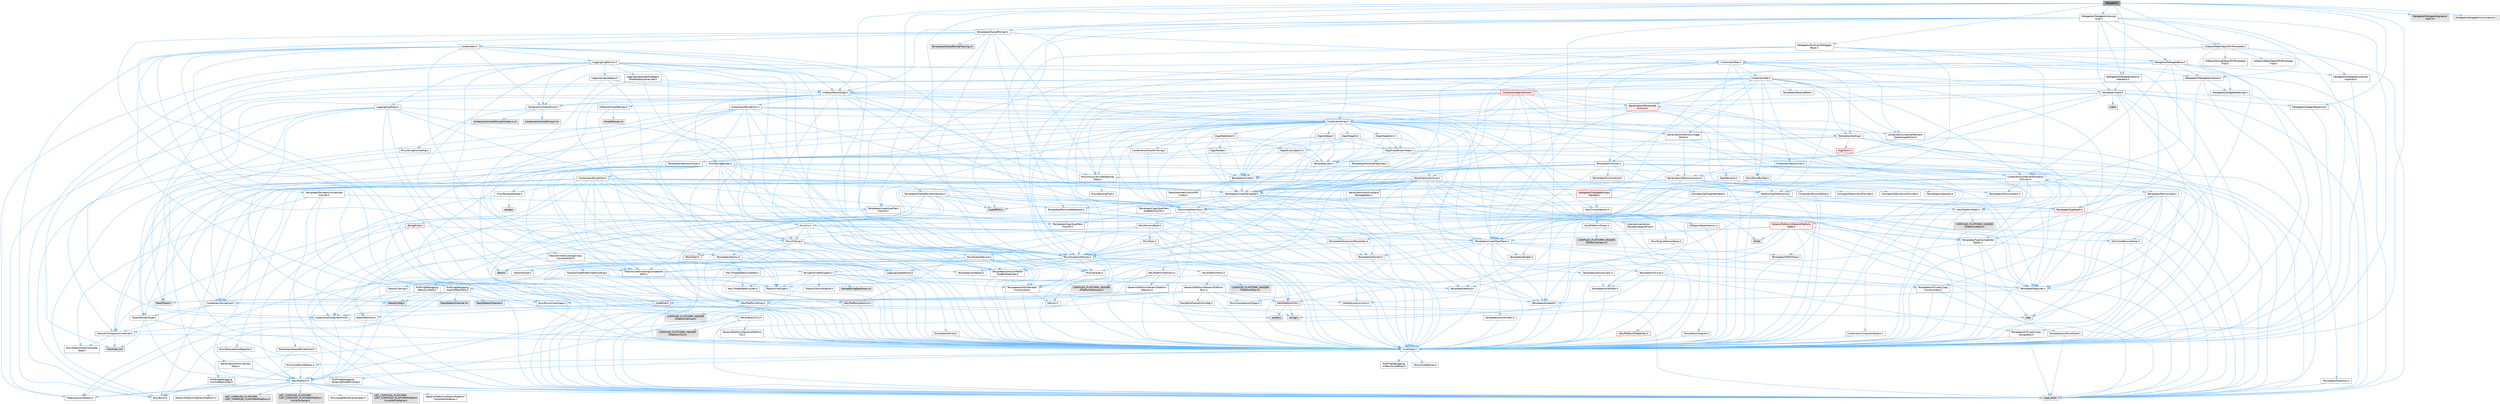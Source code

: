digraph "Delegate.h"
{
 // INTERACTIVE_SVG=YES
 // LATEX_PDF_SIZE
  bgcolor="transparent";
  edge [fontname=Helvetica,fontsize=10,labelfontname=Helvetica,labelfontsize=10];
  node [fontname=Helvetica,fontsize=10,shape=box,height=0.2,width=0.4];
  Node1 [id="Node000001",label="Delegate.h",height=0.2,width=0.4,color="gray40", fillcolor="grey60", style="filled", fontcolor="black",tooltip=" "];
  Node1 -> Node2 [id="edge1_Node000001_Node000002",color="steelblue1",style="solid",tooltip=" "];
  Node2 [id="Node000002",label="CoreTypes.h",height=0.2,width=0.4,color="grey40", fillcolor="white", style="filled",URL="$dc/dec/CoreTypes_8h.html",tooltip=" "];
  Node2 -> Node3 [id="edge2_Node000002_Node000003",color="steelblue1",style="solid",tooltip=" "];
  Node3 [id="Node000003",label="HAL/Platform.h",height=0.2,width=0.4,color="grey40", fillcolor="white", style="filled",URL="$d9/dd0/Platform_8h.html",tooltip=" "];
  Node3 -> Node4 [id="edge3_Node000003_Node000004",color="steelblue1",style="solid",tooltip=" "];
  Node4 [id="Node000004",label="Misc/Build.h",height=0.2,width=0.4,color="grey40", fillcolor="white", style="filled",URL="$d3/dbb/Build_8h.html",tooltip=" "];
  Node3 -> Node5 [id="edge4_Node000003_Node000005",color="steelblue1",style="solid",tooltip=" "];
  Node5 [id="Node000005",label="Misc/LargeWorldCoordinates.h",height=0.2,width=0.4,color="grey40", fillcolor="white", style="filled",URL="$d2/dcb/LargeWorldCoordinates_8h.html",tooltip=" "];
  Node3 -> Node6 [id="edge5_Node000003_Node000006",color="steelblue1",style="solid",tooltip=" "];
  Node6 [id="Node000006",label="type_traits",height=0.2,width=0.4,color="grey60", fillcolor="#E0E0E0", style="filled",tooltip=" "];
  Node3 -> Node7 [id="edge6_Node000003_Node000007",color="steelblue1",style="solid",tooltip=" "];
  Node7 [id="Node000007",label="PreprocessorHelpers.h",height=0.2,width=0.4,color="grey40", fillcolor="white", style="filled",URL="$db/ddb/PreprocessorHelpers_8h.html",tooltip=" "];
  Node3 -> Node8 [id="edge7_Node000003_Node000008",color="steelblue1",style="solid",tooltip=" "];
  Node8 [id="Node000008",label="UBT_COMPILED_PLATFORM\l/UBT_COMPILED_PLATFORMPlatform\lCompilerPreSetup.h",height=0.2,width=0.4,color="grey60", fillcolor="#E0E0E0", style="filled",tooltip=" "];
  Node3 -> Node9 [id="edge8_Node000003_Node000009",color="steelblue1",style="solid",tooltip=" "];
  Node9 [id="Node000009",label="GenericPlatform/GenericPlatform\lCompilerPreSetup.h",height=0.2,width=0.4,color="grey40", fillcolor="white", style="filled",URL="$d9/dc8/GenericPlatformCompilerPreSetup_8h.html",tooltip=" "];
  Node3 -> Node10 [id="edge9_Node000003_Node000010",color="steelblue1",style="solid",tooltip=" "];
  Node10 [id="Node000010",label="GenericPlatform/GenericPlatform.h",height=0.2,width=0.4,color="grey40", fillcolor="white", style="filled",URL="$d6/d84/GenericPlatform_8h.html",tooltip=" "];
  Node3 -> Node11 [id="edge10_Node000003_Node000011",color="steelblue1",style="solid",tooltip=" "];
  Node11 [id="Node000011",label="UBT_COMPILED_PLATFORM\l/UBT_COMPILED_PLATFORMPlatform.h",height=0.2,width=0.4,color="grey60", fillcolor="#E0E0E0", style="filled",tooltip=" "];
  Node3 -> Node12 [id="edge11_Node000003_Node000012",color="steelblue1",style="solid",tooltip=" "];
  Node12 [id="Node000012",label="UBT_COMPILED_PLATFORM\l/UBT_COMPILED_PLATFORMPlatform\lCompilerSetup.h",height=0.2,width=0.4,color="grey60", fillcolor="#E0E0E0", style="filled",tooltip=" "];
  Node2 -> Node13 [id="edge12_Node000002_Node000013",color="steelblue1",style="solid",tooltip=" "];
  Node13 [id="Node000013",label="ProfilingDebugging\l/UMemoryDefines.h",height=0.2,width=0.4,color="grey40", fillcolor="white", style="filled",URL="$d2/da2/UMemoryDefines_8h.html",tooltip=" "];
  Node2 -> Node14 [id="edge13_Node000002_Node000014",color="steelblue1",style="solid",tooltip=" "];
  Node14 [id="Node000014",label="Misc/CoreMiscDefines.h",height=0.2,width=0.4,color="grey40", fillcolor="white", style="filled",URL="$da/d38/CoreMiscDefines_8h.html",tooltip=" "];
  Node14 -> Node3 [id="edge14_Node000014_Node000003",color="steelblue1",style="solid",tooltip=" "];
  Node14 -> Node7 [id="edge15_Node000014_Node000007",color="steelblue1",style="solid",tooltip=" "];
  Node2 -> Node15 [id="edge16_Node000002_Node000015",color="steelblue1",style="solid",tooltip=" "];
  Node15 [id="Node000015",label="Misc/CoreDefines.h",height=0.2,width=0.4,color="grey40", fillcolor="white", style="filled",URL="$d3/dd2/CoreDefines_8h.html",tooltip=" "];
  Node1 -> Node16 [id="edge17_Node000001_Node000016",color="steelblue1",style="solid",tooltip=" "];
  Node16 [id="Node000016",label="Misc/AssertionMacros.h",height=0.2,width=0.4,color="grey40", fillcolor="white", style="filled",URL="$d0/dfa/AssertionMacros_8h.html",tooltip=" "];
  Node16 -> Node2 [id="edge18_Node000016_Node000002",color="steelblue1",style="solid",tooltip=" "];
  Node16 -> Node3 [id="edge19_Node000016_Node000003",color="steelblue1",style="solid",tooltip=" "];
  Node16 -> Node17 [id="edge20_Node000016_Node000017",color="steelblue1",style="solid",tooltip=" "];
  Node17 [id="Node000017",label="HAL/PlatformMisc.h",height=0.2,width=0.4,color="grey40", fillcolor="white", style="filled",URL="$d0/df5/PlatformMisc_8h.html",tooltip=" "];
  Node17 -> Node2 [id="edge21_Node000017_Node000002",color="steelblue1",style="solid",tooltip=" "];
  Node17 -> Node18 [id="edge22_Node000017_Node000018",color="steelblue1",style="solid",tooltip=" "];
  Node18 [id="Node000018",label="GenericPlatform/GenericPlatform\lMisc.h",height=0.2,width=0.4,color="grey40", fillcolor="white", style="filled",URL="$db/d9a/GenericPlatformMisc_8h.html",tooltip=" "];
  Node18 -> Node19 [id="edge23_Node000018_Node000019",color="steelblue1",style="solid",tooltip=" "];
  Node19 [id="Node000019",label="Containers/StringFwd.h",height=0.2,width=0.4,color="grey40", fillcolor="white", style="filled",URL="$df/d37/StringFwd_8h.html",tooltip=" "];
  Node19 -> Node2 [id="edge24_Node000019_Node000002",color="steelblue1",style="solid",tooltip=" "];
  Node19 -> Node20 [id="edge25_Node000019_Node000020",color="steelblue1",style="solid",tooltip=" "];
  Node20 [id="Node000020",label="Traits/ElementType.h",height=0.2,width=0.4,color="grey40", fillcolor="white", style="filled",URL="$d5/d4f/ElementType_8h.html",tooltip=" "];
  Node20 -> Node3 [id="edge26_Node000020_Node000003",color="steelblue1",style="solid",tooltip=" "];
  Node20 -> Node21 [id="edge27_Node000020_Node000021",color="steelblue1",style="solid",tooltip=" "];
  Node21 [id="Node000021",label="initializer_list",height=0.2,width=0.4,color="grey60", fillcolor="#E0E0E0", style="filled",tooltip=" "];
  Node20 -> Node6 [id="edge28_Node000020_Node000006",color="steelblue1",style="solid",tooltip=" "];
  Node19 -> Node22 [id="edge29_Node000019_Node000022",color="steelblue1",style="solid",tooltip=" "];
  Node22 [id="Node000022",label="Traits/IsContiguousContainer.h",height=0.2,width=0.4,color="grey40", fillcolor="white", style="filled",URL="$d5/d3c/IsContiguousContainer_8h.html",tooltip=" "];
  Node22 -> Node2 [id="edge30_Node000022_Node000002",color="steelblue1",style="solid",tooltip=" "];
  Node22 -> Node23 [id="edge31_Node000022_Node000023",color="steelblue1",style="solid",tooltip=" "];
  Node23 [id="Node000023",label="Misc/StaticAssertComplete\lType.h",height=0.2,width=0.4,color="grey40", fillcolor="white", style="filled",URL="$d5/d4e/StaticAssertCompleteType_8h.html",tooltip=" "];
  Node22 -> Node21 [id="edge32_Node000022_Node000021",color="steelblue1",style="solid",tooltip=" "];
  Node18 -> Node24 [id="edge33_Node000018_Node000024",color="steelblue1",style="solid",tooltip=" "];
  Node24 [id="Node000024",label="CoreFwd.h",height=0.2,width=0.4,color="red", fillcolor="#FFF0F0", style="filled",URL="$d1/d1e/CoreFwd_8h.html",tooltip=" "];
  Node24 -> Node2 [id="edge34_Node000024_Node000002",color="steelblue1",style="solid",tooltip=" "];
  Node24 -> Node25 [id="edge35_Node000024_Node000025",color="steelblue1",style="solid",tooltip=" "];
  Node25 [id="Node000025",label="Containers/ContainersFwd.h",height=0.2,width=0.4,color="grey40", fillcolor="white", style="filled",URL="$d4/d0a/ContainersFwd_8h.html",tooltip=" "];
  Node25 -> Node3 [id="edge36_Node000025_Node000003",color="steelblue1",style="solid",tooltip=" "];
  Node25 -> Node2 [id="edge37_Node000025_Node000002",color="steelblue1",style="solid",tooltip=" "];
  Node25 -> Node22 [id="edge38_Node000025_Node000022",color="steelblue1",style="solid",tooltip=" "];
  Node24 -> Node26 [id="edge39_Node000024_Node000026",color="steelblue1",style="solid",tooltip=" "];
  Node26 [id="Node000026",label="Math/MathFwd.h",height=0.2,width=0.4,color="grey40", fillcolor="white", style="filled",URL="$d2/d10/MathFwd_8h.html",tooltip=" "];
  Node26 -> Node3 [id="edge40_Node000026_Node000003",color="steelblue1",style="solid",tooltip=" "];
  Node18 -> Node2 [id="edge41_Node000018_Node000002",color="steelblue1",style="solid",tooltip=" "];
  Node18 -> Node28 [id="edge42_Node000018_Node000028",color="steelblue1",style="solid",tooltip=" "];
  Node28 [id="Node000028",label="FramePro/FrameProConfig.h",height=0.2,width=0.4,color="grey40", fillcolor="white", style="filled",URL="$d7/d90/FrameProConfig_8h.html",tooltip=" "];
  Node18 -> Node29 [id="edge43_Node000018_Node000029",color="steelblue1",style="solid",tooltip=" "];
  Node29 [id="Node000029",label="HAL/PlatformCrt.h",height=0.2,width=0.4,color="red", fillcolor="#FFF0F0", style="filled",URL="$d8/d75/PlatformCrt_8h.html",tooltip=" "];
  Node29 -> Node30 [id="edge44_Node000029_Node000030",color="steelblue1",style="solid",tooltip=" "];
  Node30 [id="Node000030",label="new",height=0.2,width=0.4,color="grey60", fillcolor="#E0E0E0", style="filled",tooltip=" "];
  Node29 -> Node31 [id="edge45_Node000029_Node000031",color="steelblue1",style="solid",tooltip=" "];
  Node31 [id="Node000031",label="wchar.h",height=0.2,width=0.4,color="grey60", fillcolor="#E0E0E0", style="filled",tooltip=" "];
  Node29 -> Node38 [id="edge46_Node000029_Node000038",color="steelblue1",style="solid",tooltip=" "];
  Node38 [id="Node000038",label="string.h",height=0.2,width=0.4,color="grey60", fillcolor="#E0E0E0", style="filled",tooltip=" "];
  Node18 -> Node39 [id="edge47_Node000018_Node000039",color="steelblue1",style="solid",tooltip=" "];
  Node39 [id="Node000039",label="Math/NumericLimits.h",height=0.2,width=0.4,color="grey40", fillcolor="white", style="filled",URL="$df/d1b/NumericLimits_8h.html",tooltip=" "];
  Node39 -> Node2 [id="edge48_Node000039_Node000002",color="steelblue1",style="solid",tooltip=" "];
  Node18 -> Node40 [id="edge49_Node000018_Node000040",color="steelblue1",style="solid",tooltip=" "];
  Node40 [id="Node000040",label="Misc/CompressionFlags.h",height=0.2,width=0.4,color="grey40", fillcolor="white", style="filled",URL="$d9/d76/CompressionFlags_8h.html",tooltip=" "];
  Node18 -> Node41 [id="edge50_Node000018_Node000041",color="steelblue1",style="solid",tooltip=" "];
  Node41 [id="Node000041",label="Misc/EnumClassFlags.h",height=0.2,width=0.4,color="grey40", fillcolor="white", style="filled",URL="$d8/de7/EnumClassFlags_8h.html",tooltip=" "];
  Node18 -> Node42 [id="edge51_Node000018_Node000042",color="steelblue1",style="solid",tooltip=" "];
  Node42 [id="Node000042",label="ProfilingDebugging\l/CsvProfilerConfig.h",height=0.2,width=0.4,color="grey40", fillcolor="white", style="filled",URL="$d3/d88/CsvProfilerConfig_8h.html",tooltip=" "];
  Node42 -> Node4 [id="edge52_Node000042_Node000004",color="steelblue1",style="solid",tooltip=" "];
  Node18 -> Node43 [id="edge53_Node000018_Node000043",color="steelblue1",style="solid",tooltip=" "];
  Node43 [id="Node000043",label="ProfilingDebugging\l/ExternalProfilerConfig.h",height=0.2,width=0.4,color="grey40", fillcolor="white", style="filled",URL="$d3/dbb/ExternalProfilerConfig_8h.html",tooltip=" "];
  Node43 -> Node4 [id="edge54_Node000043_Node000004",color="steelblue1",style="solid",tooltip=" "];
  Node17 -> Node44 [id="edge55_Node000017_Node000044",color="steelblue1",style="solid",tooltip=" "];
  Node44 [id="Node000044",label="COMPILED_PLATFORM_HEADER\l(PlatformMisc.h)",height=0.2,width=0.4,color="grey60", fillcolor="#E0E0E0", style="filled",tooltip=" "];
  Node17 -> Node45 [id="edge56_Node000017_Node000045",color="steelblue1",style="solid",tooltip=" "];
  Node45 [id="Node000045",label="ProfilingDebugging\l/CpuProfilerTrace.h",height=0.2,width=0.4,color="grey40", fillcolor="white", style="filled",URL="$da/dcb/CpuProfilerTrace_8h.html",tooltip=" "];
  Node45 -> Node2 [id="edge57_Node000045_Node000002",color="steelblue1",style="solid",tooltip=" "];
  Node45 -> Node25 [id="edge58_Node000045_Node000025",color="steelblue1",style="solid",tooltip=" "];
  Node45 -> Node46 [id="edge59_Node000045_Node000046",color="steelblue1",style="solid",tooltip=" "];
  Node46 [id="Node000046",label="HAL/PlatformAtomics.h",height=0.2,width=0.4,color="red", fillcolor="#FFF0F0", style="filled",URL="$d3/d36/PlatformAtomics_8h.html",tooltip=" "];
  Node46 -> Node2 [id="edge60_Node000046_Node000002",color="steelblue1",style="solid",tooltip=" "];
  Node45 -> Node7 [id="edge61_Node000045_Node000007",color="steelblue1",style="solid",tooltip=" "];
  Node45 -> Node4 [id="edge62_Node000045_Node000004",color="steelblue1",style="solid",tooltip=" "];
  Node45 -> Node49 [id="edge63_Node000045_Node000049",color="steelblue1",style="solid",tooltip=" "];
  Node49 [id="Node000049",label="Trace/Config.h",height=0.2,width=0.4,color="grey60", fillcolor="#E0E0E0", style="filled",tooltip=" "];
  Node45 -> Node50 [id="edge64_Node000045_Node000050",color="steelblue1",style="solid",tooltip=" "];
  Node50 [id="Node000050",label="Trace/Detail/Channel.h",height=0.2,width=0.4,color="grey60", fillcolor="#E0E0E0", style="filled",tooltip=" "];
  Node45 -> Node51 [id="edge65_Node000045_Node000051",color="steelblue1",style="solid",tooltip=" "];
  Node51 [id="Node000051",label="Trace/Detail/Channel.inl",height=0.2,width=0.4,color="grey60", fillcolor="#E0E0E0", style="filled",tooltip=" "];
  Node45 -> Node52 [id="edge66_Node000045_Node000052",color="steelblue1",style="solid",tooltip=" "];
  Node52 [id="Node000052",label="Trace/Trace.h",height=0.2,width=0.4,color="grey60", fillcolor="#E0E0E0", style="filled",tooltip=" "];
  Node16 -> Node7 [id="edge67_Node000016_Node000007",color="steelblue1",style="solid",tooltip=" "];
  Node16 -> Node53 [id="edge68_Node000016_Node000053",color="steelblue1",style="solid",tooltip=" "];
  Node53 [id="Node000053",label="Templates/EnableIf.h",height=0.2,width=0.4,color="grey40", fillcolor="white", style="filled",URL="$d7/d60/EnableIf_8h.html",tooltip=" "];
  Node53 -> Node2 [id="edge69_Node000053_Node000002",color="steelblue1",style="solid",tooltip=" "];
  Node16 -> Node54 [id="edge70_Node000016_Node000054",color="steelblue1",style="solid",tooltip=" "];
  Node54 [id="Node000054",label="Templates/IsArrayOrRefOf\lTypeByPredicate.h",height=0.2,width=0.4,color="grey40", fillcolor="white", style="filled",URL="$d6/da1/IsArrayOrRefOfTypeByPredicate_8h.html",tooltip=" "];
  Node54 -> Node2 [id="edge71_Node000054_Node000002",color="steelblue1",style="solid",tooltip=" "];
  Node16 -> Node55 [id="edge72_Node000016_Node000055",color="steelblue1",style="solid",tooltip=" "];
  Node55 [id="Node000055",label="Templates/IsValidVariadic\lFunctionArg.h",height=0.2,width=0.4,color="grey40", fillcolor="white", style="filled",URL="$d0/dc8/IsValidVariadicFunctionArg_8h.html",tooltip=" "];
  Node55 -> Node2 [id="edge73_Node000055_Node000002",color="steelblue1",style="solid",tooltip=" "];
  Node55 -> Node56 [id="edge74_Node000055_Node000056",color="steelblue1",style="solid",tooltip=" "];
  Node56 [id="Node000056",label="IsEnum.h",height=0.2,width=0.4,color="grey40", fillcolor="white", style="filled",URL="$d4/de5/IsEnum_8h.html",tooltip=" "];
  Node55 -> Node6 [id="edge75_Node000055_Node000006",color="steelblue1",style="solid",tooltip=" "];
  Node16 -> Node57 [id="edge76_Node000016_Node000057",color="steelblue1",style="solid",tooltip=" "];
  Node57 [id="Node000057",label="Traits/IsCharEncodingCompatible\lWith.h",height=0.2,width=0.4,color="grey40", fillcolor="white", style="filled",URL="$df/dd1/IsCharEncodingCompatibleWith_8h.html",tooltip=" "];
  Node57 -> Node6 [id="edge77_Node000057_Node000006",color="steelblue1",style="solid",tooltip=" "];
  Node57 -> Node58 [id="edge78_Node000057_Node000058",color="steelblue1",style="solid",tooltip=" "];
  Node58 [id="Node000058",label="Traits/IsCharType.h",height=0.2,width=0.4,color="grey40", fillcolor="white", style="filled",URL="$db/d51/IsCharType_8h.html",tooltip=" "];
  Node58 -> Node2 [id="edge79_Node000058_Node000002",color="steelblue1",style="solid",tooltip=" "];
  Node16 -> Node59 [id="edge80_Node000016_Node000059",color="steelblue1",style="solid",tooltip=" "];
  Node59 [id="Node000059",label="Misc/VarArgs.h",height=0.2,width=0.4,color="grey40", fillcolor="white", style="filled",URL="$d5/d6f/VarArgs_8h.html",tooltip=" "];
  Node59 -> Node2 [id="edge81_Node000059_Node000002",color="steelblue1",style="solid",tooltip=" "];
  Node16 -> Node60 [id="edge82_Node000016_Node000060",color="steelblue1",style="solid",tooltip=" "];
  Node60 [id="Node000060",label="String/FormatStringSan.h",height=0.2,width=0.4,color="grey40", fillcolor="white", style="filled",URL="$d3/d8b/FormatStringSan_8h.html",tooltip=" "];
  Node60 -> Node6 [id="edge83_Node000060_Node000006",color="steelblue1",style="solid",tooltip=" "];
  Node60 -> Node2 [id="edge84_Node000060_Node000002",color="steelblue1",style="solid",tooltip=" "];
  Node60 -> Node61 [id="edge85_Node000060_Node000061",color="steelblue1",style="solid",tooltip=" "];
  Node61 [id="Node000061",label="Templates/Requires.h",height=0.2,width=0.4,color="grey40", fillcolor="white", style="filled",URL="$dc/d96/Requires_8h.html",tooltip=" "];
  Node61 -> Node53 [id="edge86_Node000061_Node000053",color="steelblue1",style="solid",tooltip=" "];
  Node61 -> Node6 [id="edge87_Node000061_Node000006",color="steelblue1",style="solid",tooltip=" "];
  Node60 -> Node62 [id="edge88_Node000060_Node000062",color="steelblue1",style="solid",tooltip=" "];
  Node62 [id="Node000062",label="Templates/Identity.h",height=0.2,width=0.4,color="grey40", fillcolor="white", style="filled",URL="$d0/dd5/Identity_8h.html",tooltip=" "];
  Node60 -> Node55 [id="edge89_Node000060_Node000055",color="steelblue1",style="solid",tooltip=" "];
  Node60 -> Node58 [id="edge90_Node000060_Node000058",color="steelblue1",style="solid",tooltip=" "];
  Node60 -> Node63 [id="edge91_Node000060_Node000063",color="steelblue1",style="solid",tooltip=" "];
  Node63 [id="Node000063",label="Traits/IsTEnumAsByte.h",height=0.2,width=0.4,color="grey40", fillcolor="white", style="filled",URL="$d1/de6/IsTEnumAsByte_8h.html",tooltip=" "];
  Node60 -> Node64 [id="edge92_Node000060_Node000064",color="steelblue1",style="solid",tooltip=" "];
  Node64 [id="Node000064",label="Traits/IsTString.h",height=0.2,width=0.4,color="grey40", fillcolor="white", style="filled",URL="$d0/df8/IsTString_8h.html",tooltip=" "];
  Node64 -> Node25 [id="edge93_Node000064_Node000025",color="steelblue1",style="solid",tooltip=" "];
  Node60 -> Node25 [id="edge94_Node000060_Node000025",color="steelblue1",style="solid",tooltip=" "];
  Node60 -> Node65 [id="edge95_Node000060_Node000065",color="steelblue1",style="solid",tooltip=" "];
  Node65 [id="Node000065",label="FormatStringSanErrors.inl",height=0.2,width=0.4,color="grey60", fillcolor="#E0E0E0", style="filled",tooltip=" "];
  Node16 -> Node66 [id="edge96_Node000016_Node000066",color="steelblue1",style="solid",tooltip=" "];
  Node66 [id="Node000066",label="atomic",height=0.2,width=0.4,color="grey60", fillcolor="#E0E0E0", style="filled",tooltip=" "];
  Node1 -> Node67 [id="edge97_Node000001_Node000067",color="steelblue1",style="solid",tooltip=" "];
  Node67 [id="Node000067",label="UObject/NameTypes.h",height=0.2,width=0.4,color="grey40", fillcolor="white", style="filled",URL="$d6/d35/NameTypes_8h.html",tooltip=" "];
  Node67 -> Node2 [id="edge98_Node000067_Node000002",color="steelblue1",style="solid",tooltip=" "];
  Node67 -> Node16 [id="edge99_Node000067_Node000016",color="steelblue1",style="solid",tooltip=" "];
  Node67 -> Node68 [id="edge100_Node000067_Node000068",color="steelblue1",style="solid",tooltip=" "];
  Node68 [id="Node000068",label="HAL/UnrealMemory.h",height=0.2,width=0.4,color="grey40", fillcolor="white", style="filled",URL="$d9/d96/UnrealMemory_8h.html",tooltip=" "];
  Node68 -> Node2 [id="edge101_Node000068_Node000002",color="steelblue1",style="solid",tooltip=" "];
  Node68 -> Node69 [id="edge102_Node000068_Node000069",color="steelblue1",style="solid",tooltip=" "];
  Node69 [id="Node000069",label="GenericPlatform/GenericPlatform\lMemory.h",height=0.2,width=0.4,color="grey40", fillcolor="white", style="filled",URL="$dd/d22/GenericPlatformMemory_8h.html",tooltip=" "];
  Node69 -> Node24 [id="edge103_Node000069_Node000024",color="steelblue1",style="solid",tooltip=" "];
  Node69 -> Node2 [id="edge104_Node000069_Node000002",color="steelblue1",style="solid",tooltip=" "];
  Node69 -> Node70 [id="edge105_Node000069_Node000070",color="steelblue1",style="solid",tooltip=" "];
  Node70 [id="Node000070",label="HAL/PlatformString.h",height=0.2,width=0.4,color="grey40", fillcolor="white", style="filled",URL="$db/db5/PlatformString_8h.html",tooltip=" "];
  Node70 -> Node2 [id="edge106_Node000070_Node000002",color="steelblue1",style="solid",tooltip=" "];
  Node70 -> Node71 [id="edge107_Node000070_Node000071",color="steelblue1",style="solid",tooltip=" "];
  Node71 [id="Node000071",label="COMPILED_PLATFORM_HEADER\l(PlatformString.h)",height=0.2,width=0.4,color="grey60", fillcolor="#E0E0E0", style="filled",tooltip=" "];
  Node69 -> Node38 [id="edge108_Node000069_Node000038",color="steelblue1",style="solid",tooltip=" "];
  Node69 -> Node31 [id="edge109_Node000069_Node000031",color="steelblue1",style="solid",tooltip=" "];
  Node68 -> Node72 [id="edge110_Node000068_Node000072",color="steelblue1",style="solid",tooltip=" "];
  Node72 [id="Node000072",label="HAL/MemoryBase.h",height=0.2,width=0.4,color="grey40", fillcolor="white", style="filled",URL="$d6/d9f/MemoryBase_8h.html",tooltip=" "];
  Node72 -> Node2 [id="edge111_Node000072_Node000002",color="steelblue1",style="solid",tooltip=" "];
  Node72 -> Node46 [id="edge112_Node000072_Node000046",color="steelblue1",style="solid",tooltip=" "];
  Node72 -> Node29 [id="edge113_Node000072_Node000029",color="steelblue1",style="solid",tooltip=" "];
  Node72 -> Node73 [id="edge114_Node000072_Node000073",color="steelblue1",style="solid",tooltip=" "];
  Node73 [id="Node000073",label="Misc/Exec.h",height=0.2,width=0.4,color="grey40", fillcolor="white", style="filled",URL="$de/ddb/Exec_8h.html",tooltip=" "];
  Node73 -> Node2 [id="edge115_Node000073_Node000002",color="steelblue1",style="solid",tooltip=" "];
  Node73 -> Node16 [id="edge116_Node000073_Node000016",color="steelblue1",style="solid",tooltip=" "];
  Node72 -> Node74 [id="edge117_Node000072_Node000074",color="steelblue1",style="solid",tooltip=" "];
  Node74 [id="Node000074",label="Misc/OutputDevice.h",height=0.2,width=0.4,color="grey40", fillcolor="white", style="filled",URL="$d7/d32/OutputDevice_8h.html",tooltip=" "];
  Node74 -> Node24 [id="edge118_Node000074_Node000024",color="steelblue1",style="solid",tooltip=" "];
  Node74 -> Node2 [id="edge119_Node000074_Node000002",color="steelblue1",style="solid",tooltip=" "];
  Node74 -> Node75 [id="edge120_Node000074_Node000075",color="steelblue1",style="solid",tooltip=" "];
  Node75 [id="Node000075",label="Logging/LogVerbosity.h",height=0.2,width=0.4,color="grey40", fillcolor="white", style="filled",URL="$d2/d8f/LogVerbosity_8h.html",tooltip=" "];
  Node75 -> Node2 [id="edge121_Node000075_Node000002",color="steelblue1",style="solid",tooltip=" "];
  Node74 -> Node59 [id="edge122_Node000074_Node000059",color="steelblue1",style="solid",tooltip=" "];
  Node74 -> Node54 [id="edge123_Node000074_Node000054",color="steelblue1",style="solid",tooltip=" "];
  Node74 -> Node55 [id="edge124_Node000074_Node000055",color="steelblue1",style="solid",tooltip=" "];
  Node74 -> Node57 [id="edge125_Node000074_Node000057",color="steelblue1",style="solid",tooltip=" "];
  Node72 -> Node76 [id="edge126_Node000072_Node000076",color="steelblue1",style="solid",tooltip=" "];
  Node76 [id="Node000076",label="Templates/Atomic.h",height=0.2,width=0.4,color="grey40", fillcolor="white", style="filled",URL="$d3/d91/Atomic_8h.html",tooltip=" "];
  Node76 -> Node77 [id="edge127_Node000076_Node000077",color="steelblue1",style="solid",tooltip=" "];
  Node77 [id="Node000077",label="HAL/ThreadSafeCounter.h",height=0.2,width=0.4,color="grey40", fillcolor="white", style="filled",URL="$dc/dc9/ThreadSafeCounter_8h.html",tooltip=" "];
  Node77 -> Node2 [id="edge128_Node000077_Node000002",color="steelblue1",style="solid",tooltip=" "];
  Node77 -> Node46 [id="edge129_Node000077_Node000046",color="steelblue1",style="solid",tooltip=" "];
  Node76 -> Node78 [id="edge130_Node000076_Node000078",color="steelblue1",style="solid",tooltip=" "];
  Node78 [id="Node000078",label="HAL/ThreadSafeCounter64.h",height=0.2,width=0.4,color="grey40", fillcolor="white", style="filled",URL="$d0/d12/ThreadSafeCounter64_8h.html",tooltip=" "];
  Node78 -> Node2 [id="edge131_Node000078_Node000002",color="steelblue1",style="solid",tooltip=" "];
  Node78 -> Node77 [id="edge132_Node000078_Node000077",color="steelblue1",style="solid",tooltip=" "];
  Node76 -> Node79 [id="edge133_Node000076_Node000079",color="steelblue1",style="solid",tooltip=" "];
  Node79 [id="Node000079",label="Templates/IsIntegral.h",height=0.2,width=0.4,color="grey40", fillcolor="white", style="filled",URL="$da/d64/IsIntegral_8h.html",tooltip=" "];
  Node79 -> Node2 [id="edge134_Node000079_Node000002",color="steelblue1",style="solid",tooltip=" "];
  Node76 -> Node80 [id="edge135_Node000076_Node000080",color="steelblue1",style="solid",tooltip=" "];
  Node80 [id="Node000080",label="Templates/IsTrivial.h",height=0.2,width=0.4,color="grey40", fillcolor="white", style="filled",URL="$da/d4c/IsTrivial_8h.html",tooltip=" "];
  Node80 -> Node81 [id="edge136_Node000080_Node000081",color="steelblue1",style="solid",tooltip=" "];
  Node81 [id="Node000081",label="Templates/AndOrNot.h",height=0.2,width=0.4,color="grey40", fillcolor="white", style="filled",URL="$db/d0a/AndOrNot_8h.html",tooltip=" "];
  Node81 -> Node2 [id="edge137_Node000081_Node000002",color="steelblue1",style="solid",tooltip=" "];
  Node80 -> Node82 [id="edge138_Node000080_Node000082",color="steelblue1",style="solid",tooltip=" "];
  Node82 [id="Node000082",label="Templates/IsTriviallyCopy\lConstructible.h",height=0.2,width=0.4,color="grey40", fillcolor="white", style="filled",URL="$d3/d78/IsTriviallyCopyConstructible_8h.html",tooltip=" "];
  Node82 -> Node2 [id="edge139_Node000082_Node000002",color="steelblue1",style="solid",tooltip=" "];
  Node82 -> Node6 [id="edge140_Node000082_Node000006",color="steelblue1",style="solid",tooltip=" "];
  Node80 -> Node83 [id="edge141_Node000080_Node000083",color="steelblue1",style="solid",tooltip=" "];
  Node83 [id="Node000083",label="Templates/IsTriviallyCopy\lAssignable.h",height=0.2,width=0.4,color="grey40", fillcolor="white", style="filled",URL="$d2/df2/IsTriviallyCopyAssignable_8h.html",tooltip=" "];
  Node83 -> Node2 [id="edge142_Node000083_Node000002",color="steelblue1",style="solid",tooltip=" "];
  Node83 -> Node6 [id="edge143_Node000083_Node000006",color="steelblue1",style="solid",tooltip=" "];
  Node80 -> Node6 [id="edge144_Node000080_Node000006",color="steelblue1",style="solid",tooltip=" "];
  Node76 -> Node84 [id="edge145_Node000076_Node000084",color="steelblue1",style="solid",tooltip=" "];
  Node84 [id="Node000084",label="Traits/IntType.h",height=0.2,width=0.4,color="grey40", fillcolor="white", style="filled",URL="$d7/deb/IntType_8h.html",tooltip=" "];
  Node84 -> Node3 [id="edge146_Node000084_Node000003",color="steelblue1",style="solid",tooltip=" "];
  Node76 -> Node66 [id="edge147_Node000076_Node000066",color="steelblue1",style="solid",tooltip=" "];
  Node68 -> Node85 [id="edge148_Node000068_Node000085",color="steelblue1",style="solid",tooltip=" "];
  Node85 [id="Node000085",label="HAL/PlatformMemory.h",height=0.2,width=0.4,color="grey40", fillcolor="white", style="filled",URL="$de/d68/PlatformMemory_8h.html",tooltip=" "];
  Node85 -> Node2 [id="edge149_Node000085_Node000002",color="steelblue1",style="solid",tooltip=" "];
  Node85 -> Node69 [id="edge150_Node000085_Node000069",color="steelblue1",style="solid",tooltip=" "];
  Node85 -> Node86 [id="edge151_Node000085_Node000086",color="steelblue1",style="solid",tooltip=" "];
  Node86 [id="Node000086",label="COMPILED_PLATFORM_HEADER\l(PlatformMemory.h)",height=0.2,width=0.4,color="grey60", fillcolor="#E0E0E0", style="filled",tooltip=" "];
  Node68 -> Node87 [id="edge152_Node000068_Node000087",color="steelblue1",style="solid",tooltip=" "];
  Node87 [id="Node000087",label="ProfilingDebugging\l/MemoryTrace.h",height=0.2,width=0.4,color="grey40", fillcolor="white", style="filled",URL="$da/dd7/MemoryTrace_8h.html",tooltip=" "];
  Node87 -> Node3 [id="edge153_Node000087_Node000003",color="steelblue1",style="solid",tooltip=" "];
  Node87 -> Node41 [id="edge154_Node000087_Node000041",color="steelblue1",style="solid",tooltip=" "];
  Node87 -> Node49 [id="edge155_Node000087_Node000049",color="steelblue1",style="solid",tooltip=" "];
  Node87 -> Node52 [id="edge156_Node000087_Node000052",color="steelblue1",style="solid",tooltip=" "];
  Node68 -> Node88 [id="edge157_Node000068_Node000088",color="steelblue1",style="solid",tooltip=" "];
  Node88 [id="Node000088",label="Templates/IsPointer.h",height=0.2,width=0.4,color="grey40", fillcolor="white", style="filled",URL="$d7/d05/IsPointer_8h.html",tooltip=" "];
  Node88 -> Node2 [id="edge158_Node000088_Node000002",color="steelblue1",style="solid",tooltip=" "];
  Node67 -> Node89 [id="edge159_Node000067_Node000089",color="steelblue1",style="solid",tooltip=" "];
  Node89 [id="Node000089",label="Templates/UnrealTypeTraits.h",height=0.2,width=0.4,color="grey40", fillcolor="white", style="filled",URL="$d2/d2d/UnrealTypeTraits_8h.html",tooltip=" "];
  Node89 -> Node2 [id="edge160_Node000089_Node000002",color="steelblue1",style="solid",tooltip=" "];
  Node89 -> Node88 [id="edge161_Node000089_Node000088",color="steelblue1",style="solid",tooltip=" "];
  Node89 -> Node16 [id="edge162_Node000089_Node000016",color="steelblue1",style="solid",tooltip=" "];
  Node89 -> Node81 [id="edge163_Node000089_Node000081",color="steelblue1",style="solid",tooltip=" "];
  Node89 -> Node53 [id="edge164_Node000089_Node000053",color="steelblue1",style="solid",tooltip=" "];
  Node89 -> Node90 [id="edge165_Node000089_Node000090",color="steelblue1",style="solid",tooltip=" "];
  Node90 [id="Node000090",label="Templates/IsArithmetic.h",height=0.2,width=0.4,color="grey40", fillcolor="white", style="filled",URL="$d2/d5d/IsArithmetic_8h.html",tooltip=" "];
  Node90 -> Node2 [id="edge166_Node000090_Node000002",color="steelblue1",style="solid",tooltip=" "];
  Node89 -> Node56 [id="edge167_Node000089_Node000056",color="steelblue1",style="solid",tooltip=" "];
  Node89 -> Node91 [id="edge168_Node000089_Node000091",color="steelblue1",style="solid",tooltip=" "];
  Node91 [id="Node000091",label="Templates/Models.h",height=0.2,width=0.4,color="grey40", fillcolor="white", style="filled",URL="$d3/d0c/Models_8h.html",tooltip=" "];
  Node91 -> Node62 [id="edge169_Node000091_Node000062",color="steelblue1",style="solid",tooltip=" "];
  Node89 -> Node92 [id="edge170_Node000089_Node000092",color="steelblue1",style="solid",tooltip=" "];
  Node92 [id="Node000092",label="Templates/IsPODType.h",height=0.2,width=0.4,color="grey40", fillcolor="white", style="filled",URL="$d7/db1/IsPODType_8h.html",tooltip=" "];
  Node92 -> Node2 [id="edge171_Node000092_Node000002",color="steelblue1",style="solid",tooltip=" "];
  Node89 -> Node93 [id="edge172_Node000089_Node000093",color="steelblue1",style="solid",tooltip=" "];
  Node93 [id="Node000093",label="Templates/IsUECoreType.h",height=0.2,width=0.4,color="grey40", fillcolor="white", style="filled",URL="$d1/db8/IsUECoreType_8h.html",tooltip=" "];
  Node93 -> Node2 [id="edge173_Node000093_Node000002",color="steelblue1",style="solid",tooltip=" "];
  Node93 -> Node6 [id="edge174_Node000093_Node000006",color="steelblue1",style="solid",tooltip=" "];
  Node89 -> Node82 [id="edge175_Node000089_Node000082",color="steelblue1",style="solid",tooltip=" "];
  Node67 -> Node94 [id="edge176_Node000067_Node000094",color="steelblue1",style="solid",tooltip=" "];
  Node94 [id="Node000094",label="Templates/UnrealTemplate.h",height=0.2,width=0.4,color="grey40", fillcolor="white", style="filled",URL="$d4/d24/UnrealTemplate_8h.html",tooltip=" "];
  Node94 -> Node2 [id="edge177_Node000094_Node000002",color="steelblue1",style="solid",tooltip=" "];
  Node94 -> Node88 [id="edge178_Node000094_Node000088",color="steelblue1",style="solid",tooltip=" "];
  Node94 -> Node68 [id="edge179_Node000094_Node000068",color="steelblue1",style="solid",tooltip=" "];
  Node94 -> Node95 [id="edge180_Node000094_Node000095",color="steelblue1",style="solid",tooltip=" "];
  Node95 [id="Node000095",label="Templates/CopyQualifiers\lAndRefsFromTo.h",height=0.2,width=0.4,color="grey40", fillcolor="white", style="filled",URL="$d3/db3/CopyQualifiersAndRefsFromTo_8h.html",tooltip=" "];
  Node95 -> Node96 [id="edge181_Node000095_Node000096",color="steelblue1",style="solid",tooltip=" "];
  Node96 [id="Node000096",label="Templates/CopyQualifiers\lFromTo.h",height=0.2,width=0.4,color="grey40", fillcolor="white", style="filled",URL="$d5/db4/CopyQualifiersFromTo_8h.html",tooltip=" "];
  Node94 -> Node89 [id="edge182_Node000094_Node000089",color="steelblue1",style="solid",tooltip=" "];
  Node94 -> Node97 [id="edge183_Node000094_Node000097",color="steelblue1",style="solid",tooltip=" "];
  Node97 [id="Node000097",label="Templates/RemoveReference.h",height=0.2,width=0.4,color="grey40", fillcolor="white", style="filled",URL="$da/dbe/RemoveReference_8h.html",tooltip=" "];
  Node97 -> Node2 [id="edge184_Node000097_Node000002",color="steelblue1",style="solid",tooltip=" "];
  Node94 -> Node61 [id="edge185_Node000094_Node000061",color="steelblue1",style="solid",tooltip=" "];
  Node94 -> Node98 [id="edge186_Node000094_Node000098",color="steelblue1",style="solid",tooltip=" "];
  Node98 [id="Node000098",label="Templates/TypeCompatible\lBytes.h",height=0.2,width=0.4,color="grey40", fillcolor="white", style="filled",URL="$df/d0a/TypeCompatibleBytes_8h.html",tooltip=" "];
  Node98 -> Node2 [id="edge187_Node000098_Node000002",color="steelblue1",style="solid",tooltip=" "];
  Node98 -> Node38 [id="edge188_Node000098_Node000038",color="steelblue1",style="solid",tooltip=" "];
  Node98 -> Node30 [id="edge189_Node000098_Node000030",color="steelblue1",style="solid",tooltip=" "];
  Node98 -> Node6 [id="edge190_Node000098_Node000006",color="steelblue1",style="solid",tooltip=" "];
  Node94 -> Node62 [id="edge191_Node000094_Node000062",color="steelblue1",style="solid",tooltip=" "];
  Node94 -> Node22 [id="edge192_Node000094_Node000022",color="steelblue1",style="solid",tooltip=" "];
  Node94 -> Node99 [id="edge193_Node000094_Node000099",color="steelblue1",style="solid",tooltip=" "];
  Node99 [id="Node000099",label="Traits/UseBitwiseSwap.h",height=0.2,width=0.4,color="grey40", fillcolor="white", style="filled",URL="$db/df3/UseBitwiseSwap_8h.html",tooltip=" "];
  Node99 -> Node2 [id="edge194_Node000099_Node000002",color="steelblue1",style="solid",tooltip=" "];
  Node99 -> Node6 [id="edge195_Node000099_Node000006",color="steelblue1",style="solid",tooltip=" "];
  Node94 -> Node6 [id="edge196_Node000094_Node000006",color="steelblue1",style="solid",tooltip=" "];
  Node67 -> Node100 [id="edge197_Node000067_Node000100",color="steelblue1",style="solid",tooltip=" "];
  Node100 [id="Node000100",label="Containers/UnrealString.h",height=0.2,width=0.4,color="grey40", fillcolor="white", style="filled",URL="$d5/dba/UnrealString_8h.html",tooltip=" "];
  Node100 -> Node101 [id="edge198_Node000100_Node000101",color="steelblue1",style="solid",tooltip=" "];
  Node101 [id="Node000101",label="Containers/UnrealStringIncludes.h.inl",height=0.2,width=0.4,color="grey60", fillcolor="#E0E0E0", style="filled",tooltip=" "];
  Node100 -> Node102 [id="edge199_Node000100_Node000102",color="steelblue1",style="solid",tooltip=" "];
  Node102 [id="Node000102",label="Containers/UnrealString.h.inl",height=0.2,width=0.4,color="grey60", fillcolor="#E0E0E0", style="filled",tooltip=" "];
  Node100 -> Node103 [id="edge200_Node000100_Node000103",color="steelblue1",style="solid",tooltip=" "];
  Node103 [id="Node000103",label="Misc/StringFormatArg.h",height=0.2,width=0.4,color="grey40", fillcolor="white", style="filled",URL="$d2/d16/StringFormatArg_8h.html",tooltip=" "];
  Node103 -> Node25 [id="edge201_Node000103_Node000025",color="steelblue1",style="solid",tooltip=" "];
  Node67 -> Node104 [id="edge202_Node000067_Node000104",color="steelblue1",style="solid",tooltip=" "];
  Node104 [id="Node000104",label="HAL/CriticalSection.h",height=0.2,width=0.4,color="grey40", fillcolor="white", style="filled",URL="$d6/d90/CriticalSection_8h.html",tooltip=" "];
  Node104 -> Node105 [id="edge203_Node000104_Node000105",color="steelblue1",style="solid",tooltip=" "];
  Node105 [id="Node000105",label="HAL/PlatformMutex.h",height=0.2,width=0.4,color="grey40", fillcolor="white", style="filled",URL="$d9/d0b/PlatformMutex_8h.html",tooltip=" "];
  Node105 -> Node2 [id="edge204_Node000105_Node000002",color="steelblue1",style="solid",tooltip=" "];
  Node105 -> Node106 [id="edge205_Node000105_Node000106",color="steelblue1",style="solid",tooltip=" "];
  Node106 [id="Node000106",label="COMPILED_PLATFORM_HEADER\l(PlatformMutex.h)",height=0.2,width=0.4,color="grey60", fillcolor="#E0E0E0", style="filled",tooltip=" "];
  Node67 -> Node107 [id="edge206_Node000067_Node000107",color="steelblue1",style="solid",tooltip=" "];
  Node107 [id="Node000107",label="Containers/StringConv.h",height=0.2,width=0.4,color="grey40", fillcolor="white", style="filled",URL="$d3/ddf/StringConv_8h.html",tooltip=" "];
  Node107 -> Node2 [id="edge207_Node000107_Node000002",color="steelblue1",style="solid",tooltip=" "];
  Node107 -> Node16 [id="edge208_Node000107_Node000016",color="steelblue1",style="solid",tooltip=" "];
  Node107 -> Node108 [id="edge209_Node000107_Node000108",color="steelblue1",style="solid",tooltip=" "];
  Node108 [id="Node000108",label="Containers/ContainerAllocation\lPolicies.h",height=0.2,width=0.4,color="grey40", fillcolor="white", style="filled",URL="$d7/dff/ContainerAllocationPolicies_8h.html",tooltip=" "];
  Node108 -> Node2 [id="edge210_Node000108_Node000002",color="steelblue1",style="solid",tooltip=" "];
  Node108 -> Node109 [id="edge211_Node000108_Node000109",color="steelblue1",style="solid",tooltip=" "];
  Node109 [id="Node000109",label="Containers/ContainerHelpers.h",height=0.2,width=0.4,color="grey40", fillcolor="white", style="filled",URL="$d7/d33/ContainerHelpers_8h.html",tooltip=" "];
  Node109 -> Node2 [id="edge212_Node000109_Node000002",color="steelblue1",style="solid",tooltip=" "];
  Node108 -> Node108 [id="edge213_Node000108_Node000108",color="steelblue1",style="solid",tooltip=" "];
  Node108 -> Node110 [id="edge214_Node000108_Node000110",color="steelblue1",style="solid",tooltip=" "];
  Node110 [id="Node000110",label="HAL/PlatformMath.h",height=0.2,width=0.4,color="grey40", fillcolor="white", style="filled",URL="$dc/d53/PlatformMath_8h.html",tooltip=" "];
  Node110 -> Node2 [id="edge215_Node000110_Node000002",color="steelblue1",style="solid",tooltip=" "];
  Node110 -> Node111 [id="edge216_Node000110_Node000111",color="steelblue1",style="solid",tooltip=" "];
  Node111 [id="Node000111",label="GenericPlatform/GenericPlatform\lMath.h",height=0.2,width=0.4,color="red", fillcolor="#FFF0F0", style="filled",URL="$d5/d79/GenericPlatformMath_8h.html",tooltip=" "];
  Node111 -> Node2 [id="edge217_Node000111_Node000002",color="steelblue1",style="solid",tooltip=" "];
  Node111 -> Node25 [id="edge218_Node000111_Node000025",color="steelblue1",style="solid",tooltip=" "];
  Node111 -> Node29 [id="edge219_Node000111_Node000029",color="steelblue1",style="solid",tooltip=" "];
  Node111 -> Node81 [id="edge220_Node000111_Node000081",color="steelblue1",style="solid",tooltip=" "];
  Node111 -> Node89 [id="edge221_Node000111_Node000089",color="steelblue1",style="solid",tooltip=" "];
  Node111 -> Node61 [id="edge222_Node000111_Node000061",color="steelblue1",style="solid",tooltip=" "];
  Node111 -> Node98 [id="edge223_Node000111_Node000098",color="steelblue1",style="solid",tooltip=" "];
  Node111 -> Node116 [id="edge224_Node000111_Node000116",color="steelblue1",style="solid",tooltip=" "];
  Node116 [id="Node000116",label="limits",height=0.2,width=0.4,color="grey60", fillcolor="#E0E0E0", style="filled",tooltip=" "];
  Node111 -> Node6 [id="edge225_Node000111_Node000006",color="steelblue1",style="solid",tooltip=" "];
  Node110 -> Node117 [id="edge226_Node000110_Node000117",color="steelblue1",style="solid",tooltip=" "];
  Node117 [id="Node000117",label="COMPILED_PLATFORM_HEADER\l(PlatformMath.h)",height=0.2,width=0.4,color="grey60", fillcolor="#E0E0E0", style="filled",tooltip=" "];
  Node108 -> Node68 [id="edge227_Node000108_Node000068",color="steelblue1",style="solid",tooltip=" "];
  Node108 -> Node39 [id="edge228_Node000108_Node000039",color="steelblue1",style="solid",tooltip=" "];
  Node108 -> Node16 [id="edge229_Node000108_Node000016",color="steelblue1",style="solid",tooltip=" "];
  Node108 -> Node118 [id="edge230_Node000108_Node000118",color="steelblue1",style="solid",tooltip=" "];
  Node118 [id="Node000118",label="Templates/IsPolymorphic.h",height=0.2,width=0.4,color="grey40", fillcolor="white", style="filled",URL="$dc/d20/IsPolymorphic_8h.html",tooltip=" "];
  Node108 -> Node119 [id="edge231_Node000108_Node000119",color="steelblue1",style="solid",tooltip=" "];
  Node119 [id="Node000119",label="Templates/MemoryOps.h",height=0.2,width=0.4,color="grey40", fillcolor="white", style="filled",URL="$db/dea/MemoryOps_8h.html",tooltip=" "];
  Node119 -> Node2 [id="edge232_Node000119_Node000002",color="steelblue1",style="solid",tooltip=" "];
  Node119 -> Node68 [id="edge233_Node000119_Node000068",color="steelblue1",style="solid",tooltip=" "];
  Node119 -> Node83 [id="edge234_Node000119_Node000083",color="steelblue1",style="solid",tooltip=" "];
  Node119 -> Node82 [id="edge235_Node000119_Node000082",color="steelblue1",style="solid",tooltip=" "];
  Node119 -> Node61 [id="edge236_Node000119_Node000061",color="steelblue1",style="solid",tooltip=" "];
  Node119 -> Node89 [id="edge237_Node000119_Node000089",color="steelblue1",style="solid",tooltip=" "];
  Node119 -> Node99 [id="edge238_Node000119_Node000099",color="steelblue1",style="solid",tooltip=" "];
  Node119 -> Node30 [id="edge239_Node000119_Node000030",color="steelblue1",style="solid",tooltip=" "];
  Node119 -> Node6 [id="edge240_Node000119_Node000006",color="steelblue1",style="solid",tooltip=" "];
  Node108 -> Node98 [id="edge241_Node000108_Node000098",color="steelblue1",style="solid",tooltip=" "];
  Node108 -> Node6 [id="edge242_Node000108_Node000006",color="steelblue1",style="solid",tooltip=" "];
  Node107 -> Node120 [id="edge243_Node000107_Node000120",color="steelblue1",style="solid",tooltip=" "];
  Node120 [id="Node000120",label="Containers/Array.h",height=0.2,width=0.4,color="grey40", fillcolor="white", style="filled",URL="$df/dd0/Array_8h.html",tooltip=" "];
  Node120 -> Node2 [id="edge244_Node000120_Node000002",color="steelblue1",style="solid",tooltip=" "];
  Node120 -> Node16 [id="edge245_Node000120_Node000016",color="steelblue1",style="solid",tooltip=" "];
  Node120 -> Node121 [id="edge246_Node000120_Node000121",color="steelblue1",style="solid",tooltip=" "];
  Node121 [id="Node000121",label="Misc/IntrusiveUnsetOptional\lState.h",height=0.2,width=0.4,color="grey40", fillcolor="white", style="filled",URL="$d2/d0a/IntrusiveUnsetOptionalState_8h.html",tooltip=" "];
  Node121 -> Node122 [id="edge247_Node000121_Node000122",color="steelblue1",style="solid",tooltip=" "];
  Node122 [id="Node000122",label="Misc/OptionalFwd.h",height=0.2,width=0.4,color="grey40", fillcolor="white", style="filled",URL="$dc/d50/OptionalFwd_8h.html",tooltip=" "];
  Node120 -> Node123 [id="edge248_Node000120_Node000123",color="steelblue1",style="solid",tooltip=" "];
  Node123 [id="Node000123",label="Misc/ReverseIterate.h",height=0.2,width=0.4,color="grey40", fillcolor="white", style="filled",URL="$db/de3/ReverseIterate_8h.html",tooltip=" "];
  Node123 -> Node3 [id="edge249_Node000123_Node000003",color="steelblue1",style="solid",tooltip=" "];
  Node123 -> Node124 [id="edge250_Node000123_Node000124",color="steelblue1",style="solid",tooltip=" "];
  Node124 [id="Node000124",label="iterator",height=0.2,width=0.4,color="grey60", fillcolor="#E0E0E0", style="filled",tooltip=" "];
  Node120 -> Node68 [id="edge251_Node000120_Node000068",color="steelblue1",style="solid",tooltip=" "];
  Node120 -> Node89 [id="edge252_Node000120_Node000089",color="steelblue1",style="solid",tooltip=" "];
  Node120 -> Node94 [id="edge253_Node000120_Node000094",color="steelblue1",style="solid",tooltip=" "];
  Node120 -> Node125 [id="edge254_Node000120_Node000125",color="steelblue1",style="solid",tooltip=" "];
  Node125 [id="Node000125",label="Containers/AllowShrinking.h",height=0.2,width=0.4,color="grey40", fillcolor="white", style="filled",URL="$d7/d1a/AllowShrinking_8h.html",tooltip=" "];
  Node125 -> Node2 [id="edge255_Node000125_Node000002",color="steelblue1",style="solid",tooltip=" "];
  Node120 -> Node108 [id="edge256_Node000120_Node000108",color="steelblue1",style="solid",tooltip=" "];
  Node120 -> Node126 [id="edge257_Node000120_Node000126",color="steelblue1",style="solid",tooltip=" "];
  Node126 [id="Node000126",label="Containers/ContainerElement\lTypeCompatibility.h",height=0.2,width=0.4,color="grey40", fillcolor="white", style="filled",URL="$df/ddf/ContainerElementTypeCompatibility_8h.html",tooltip=" "];
  Node126 -> Node2 [id="edge258_Node000126_Node000002",color="steelblue1",style="solid",tooltip=" "];
  Node126 -> Node89 [id="edge259_Node000126_Node000089",color="steelblue1",style="solid",tooltip=" "];
  Node120 -> Node127 [id="edge260_Node000120_Node000127",color="steelblue1",style="solid",tooltip=" "];
  Node127 [id="Node000127",label="Serialization/Archive.h",height=0.2,width=0.4,color="grey40", fillcolor="white", style="filled",URL="$d7/d3b/Archive_8h.html",tooltip=" "];
  Node127 -> Node24 [id="edge261_Node000127_Node000024",color="steelblue1",style="solid",tooltip=" "];
  Node127 -> Node2 [id="edge262_Node000127_Node000002",color="steelblue1",style="solid",tooltip=" "];
  Node127 -> Node128 [id="edge263_Node000127_Node000128",color="steelblue1",style="solid",tooltip=" "];
  Node128 [id="Node000128",label="HAL/PlatformProperties.h",height=0.2,width=0.4,color="red", fillcolor="#FFF0F0", style="filled",URL="$d9/db0/PlatformProperties_8h.html",tooltip=" "];
  Node128 -> Node2 [id="edge264_Node000128_Node000002",color="steelblue1",style="solid",tooltip=" "];
  Node127 -> Node131 [id="edge265_Node000127_Node000131",color="steelblue1",style="solid",tooltip=" "];
  Node131 [id="Node000131",label="Internationalization\l/TextNamespaceFwd.h",height=0.2,width=0.4,color="grey40", fillcolor="white", style="filled",URL="$d8/d97/TextNamespaceFwd_8h.html",tooltip=" "];
  Node131 -> Node2 [id="edge266_Node000131_Node000002",color="steelblue1",style="solid",tooltip=" "];
  Node127 -> Node26 [id="edge267_Node000127_Node000026",color="steelblue1",style="solid",tooltip=" "];
  Node127 -> Node16 [id="edge268_Node000127_Node000016",color="steelblue1",style="solid",tooltip=" "];
  Node127 -> Node4 [id="edge269_Node000127_Node000004",color="steelblue1",style="solid",tooltip=" "];
  Node127 -> Node40 [id="edge270_Node000127_Node000040",color="steelblue1",style="solid",tooltip=" "];
  Node127 -> Node132 [id="edge271_Node000127_Node000132",color="steelblue1",style="solid",tooltip=" "];
  Node132 [id="Node000132",label="Misc/EngineVersionBase.h",height=0.2,width=0.4,color="grey40", fillcolor="white", style="filled",URL="$d5/d2b/EngineVersionBase_8h.html",tooltip=" "];
  Node132 -> Node2 [id="edge272_Node000132_Node000002",color="steelblue1",style="solid",tooltip=" "];
  Node127 -> Node59 [id="edge273_Node000127_Node000059",color="steelblue1",style="solid",tooltip=" "];
  Node127 -> Node133 [id="edge274_Node000127_Node000133",color="steelblue1",style="solid",tooltip=" "];
  Node133 [id="Node000133",label="Serialization/ArchiveCook\lData.h",height=0.2,width=0.4,color="grey40", fillcolor="white", style="filled",URL="$dc/db6/ArchiveCookData_8h.html",tooltip=" "];
  Node133 -> Node3 [id="edge275_Node000133_Node000003",color="steelblue1",style="solid",tooltip=" "];
  Node127 -> Node134 [id="edge276_Node000127_Node000134",color="steelblue1",style="solid",tooltip=" "];
  Node134 [id="Node000134",label="Serialization/ArchiveSave\lPackageData.h",height=0.2,width=0.4,color="grey40", fillcolor="white", style="filled",URL="$d1/d37/ArchiveSavePackageData_8h.html",tooltip=" "];
  Node127 -> Node53 [id="edge277_Node000127_Node000053",color="steelblue1",style="solid",tooltip=" "];
  Node127 -> Node54 [id="edge278_Node000127_Node000054",color="steelblue1",style="solid",tooltip=" "];
  Node127 -> Node135 [id="edge279_Node000127_Node000135",color="steelblue1",style="solid",tooltip=" "];
  Node135 [id="Node000135",label="Templates/IsEnumClass.h",height=0.2,width=0.4,color="grey40", fillcolor="white", style="filled",URL="$d7/d15/IsEnumClass_8h.html",tooltip=" "];
  Node135 -> Node2 [id="edge280_Node000135_Node000002",color="steelblue1",style="solid",tooltip=" "];
  Node135 -> Node81 [id="edge281_Node000135_Node000081",color="steelblue1",style="solid",tooltip=" "];
  Node127 -> Node115 [id="edge282_Node000127_Node000115",color="steelblue1",style="solid",tooltip=" "];
  Node115 [id="Node000115",label="Templates/IsSigned.h",height=0.2,width=0.4,color="grey40", fillcolor="white", style="filled",URL="$d8/dd8/IsSigned_8h.html",tooltip=" "];
  Node115 -> Node2 [id="edge283_Node000115_Node000002",color="steelblue1",style="solid",tooltip=" "];
  Node127 -> Node55 [id="edge284_Node000127_Node000055",color="steelblue1",style="solid",tooltip=" "];
  Node127 -> Node94 [id="edge285_Node000127_Node000094",color="steelblue1",style="solid",tooltip=" "];
  Node127 -> Node57 [id="edge286_Node000127_Node000057",color="steelblue1",style="solid",tooltip=" "];
  Node127 -> Node136 [id="edge287_Node000127_Node000136",color="steelblue1",style="solid",tooltip=" "];
  Node136 [id="Node000136",label="UObject/ObjectVersion.h",height=0.2,width=0.4,color="grey40", fillcolor="white", style="filled",URL="$da/d63/ObjectVersion_8h.html",tooltip=" "];
  Node136 -> Node2 [id="edge288_Node000136_Node000002",color="steelblue1",style="solid",tooltip=" "];
  Node120 -> Node137 [id="edge289_Node000120_Node000137",color="steelblue1",style="solid",tooltip=" "];
  Node137 [id="Node000137",label="Serialization/MemoryImage\lWriter.h",height=0.2,width=0.4,color="grey40", fillcolor="white", style="filled",URL="$d0/d08/MemoryImageWriter_8h.html",tooltip=" "];
  Node137 -> Node2 [id="edge290_Node000137_Node000002",color="steelblue1",style="solid",tooltip=" "];
  Node137 -> Node138 [id="edge291_Node000137_Node000138",color="steelblue1",style="solid",tooltip=" "];
  Node138 [id="Node000138",label="Serialization/MemoryLayout.h",height=0.2,width=0.4,color="grey40", fillcolor="white", style="filled",URL="$d7/d66/MemoryLayout_8h.html",tooltip=" "];
  Node138 -> Node139 [id="edge292_Node000138_Node000139",color="steelblue1",style="solid",tooltip=" "];
  Node139 [id="Node000139",label="Concepts/StaticClassProvider.h",height=0.2,width=0.4,color="grey40", fillcolor="white", style="filled",URL="$dd/d83/StaticClassProvider_8h.html",tooltip=" "];
  Node138 -> Node140 [id="edge293_Node000138_Node000140",color="steelblue1",style="solid",tooltip=" "];
  Node140 [id="Node000140",label="Concepts/StaticStructProvider.h",height=0.2,width=0.4,color="grey40", fillcolor="white", style="filled",URL="$d5/d77/StaticStructProvider_8h.html",tooltip=" "];
  Node138 -> Node141 [id="edge294_Node000138_Node000141",color="steelblue1",style="solid",tooltip=" "];
  Node141 [id="Node000141",label="Containers/EnumAsByte.h",height=0.2,width=0.4,color="grey40", fillcolor="white", style="filled",URL="$d6/d9a/EnumAsByte_8h.html",tooltip=" "];
  Node141 -> Node2 [id="edge295_Node000141_Node000002",color="steelblue1",style="solid",tooltip=" "];
  Node141 -> Node92 [id="edge296_Node000141_Node000092",color="steelblue1",style="solid",tooltip=" "];
  Node141 -> Node142 [id="edge297_Node000141_Node000142",color="steelblue1",style="solid",tooltip=" "];
  Node142 [id="Node000142",label="Templates/TypeHash.h",height=0.2,width=0.4,color="red", fillcolor="#FFF0F0", style="filled",URL="$d1/d62/TypeHash_8h.html",tooltip=" "];
  Node142 -> Node2 [id="edge298_Node000142_Node000002",color="steelblue1",style="solid",tooltip=" "];
  Node142 -> Node61 [id="edge299_Node000142_Node000061",color="steelblue1",style="solid",tooltip=" "];
  Node142 -> Node143 [id="edge300_Node000142_Node000143",color="steelblue1",style="solid",tooltip=" "];
  Node143 [id="Node000143",label="Misc/Crc.h",height=0.2,width=0.4,color="grey40", fillcolor="white", style="filled",URL="$d4/dd2/Crc_8h.html",tooltip=" "];
  Node143 -> Node2 [id="edge301_Node000143_Node000002",color="steelblue1",style="solid",tooltip=" "];
  Node143 -> Node70 [id="edge302_Node000143_Node000070",color="steelblue1",style="solid",tooltip=" "];
  Node143 -> Node16 [id="edge303_Node000143_Node000016",color="steelblue1",style="solid",tooltip=" "];
  Node143 -> Node144 [id="edge304_Node000143_Node000144",color="steelblue1",style="solid",tooltip=" "];
  Node144 [id="Node000144",label="Misc/CString.h",height=0.2,width=0.4,color="grey40", fillcolor="white", style="filled",URL="$d2/d49/CString_8h.html",tooltip=" "];
  Node144 -> Node2 [id="edge305_Node000144_Node000002",color="steelblue1",style="solid",tooltip=" "];
  Node144 -> Node29 [id="edge306_Node000144_Node000029",color="steelblue1",style="solid",tooltip=" "];
  Node144 -> Node70 [id="edge307_Node000144_Node000070",color="steelblue1",style="solid",tooltip=" "];
  Node144 -> Node16 [id="edge308_Node000144_Node000016",color="steelblue1",style="solid",tooltip=" "];
  Node144 -> Node145 [id="edge309_Node000144_Node000145",color="steelblue1",style="solid",tooltip=" "];
  Node145 [id="Node000145",label="Misc/Char.h",height=0.2,width=0.4,color="red", fillcolor="#FFF0F0", style="filled",URL="$d0/d58/Char_8h.html",tooltip=" "];
  Node145 -> Node2 [id="edge310_Node000145_Node000002",color="steelblue1",style="solid",tooltip=" "];
  Node145 -> Node84 [id="edge311_Node000145_Node000084",color="steelblue1",style="solid",tooltip=" "];
  Node145 -> Node6 [id="edge312_Node000145_Node000006",color="steelblue1",style="solid",tooltip=" "];
  Node144 -> Node59 [id="edge313_Node000144_Node000059",color="steelblue1",style="solid",tooltip=" "];
  Node144 -> Node54 [id="edge314_Node000144_Node000054",color="steelblue1",style="solid",tooltip=" "];
  Node144 -> Node55 [id="edge315_Node000144_Node000055",color="steelblue1",style="solid",tooltip=" "];
  Node144 -> Node57 [id="edge316_Node000144_Node000057",color="steelblue1",style="solid",tooltip=" "];
  Node143 -> Node145 [id="edge317_Node000143_Node000145",color="steelblue1",style="solid",tooltip=" "];
  Node143 -> Node89 [id="edge318_Node000143_Node000089",color="steelblue1",style="solid",tooltip=" "];
  Node143 -> Node58 [id="edge319_Node000143_Node000058",color="steelblue1",style="solid",tooltip=" "];
  Node142 -> Node6 [id="edge320_Node000142_Node000006",color="steelblue1",style="solid",tooltip=" "];
  Node138 -> Node19 [id="edge321_Node000138_Node000019",color="steelblue1",style="solid",tooltip=" "];
  Node138 -> Node68 [id="edge322_Node000138_Node000068",color="steelblue1",style="solid",tooltip=" "];
  Node138 -> Node149 [id="edge323_Node000138_Node000149",color="steelblue1",style="solid",tooltip=" "];
  Node149 [id="Node000149",label="Misc/DelayedAutoRegister.h",height=0.2,width=0.4,color="grey40", fillcolor="white", style="filled",URL="$d1/dda/DelayedAutoRegister_8h.html",tooltip=" "];
  Node149 -> Node3 [id="edge324_Node000149_Node000003",color="steelblue1",style="solid",tooltip=" "];
  Node138 -> Node53 [id="edge325_Node000138_Node000053",color="steelblue1",style="solid",tooltip=" "];
  Node138 -> Node150 [id="edge326_Node000138_Node000150",color="steelblue1",style="solid",tooltip=" "];
  Node150 [id="Node000150",label="Templates/IsAbstract.h",height=0.2,width=0.4,color="grey40", fillcolor="white", style="filled",URL="$d8/db7/IsAbstract_8h.html",tooltip=" "];
  Node138 -> Node118 [id="edge327_Node000138_Node000118",color="steelblue1",style="solid",tooltip=" "];
  Node138 -> Node91 [id="edge328_Node000138_Node000091",color="steelblue1",style="solid",tooltip=" "];
  Node138 -> Node94 [id="edge329_Node000138_Node000094",color="steelblue1",style="solid",tooltip=" "];
  Node120 -> Node151 [id="edge330_Node000120_Node000151",color="steelblue1",style="solid",tooltip=" "];
  Node151 [id="Node000151",label="Algo/Heapify.h",height=0.2,width=0.4,color="grey40", fillcolor="white", style="filled",URL="$d0/d2a/Heapify_8h.html",tooltip=" "];
  Node151 -> Node152 [id="edge331_Node000151_Node000152",color="steelblue1",style="solid",tooltip=" "];
  Node152 [id="Node000152",label="Algo/Impl/BinaryHeap.h",height=0.2,width=0.4,color="grey40", fillcolor="white", style="filled",URL="$d7/da3/Algo_2Impl_2BinaryHeap_8h.html",tooltip=" "];
  Node152 -> Node153 [id="edge332_Node000152_Node000153",color="steelblue1",style="solid",tooltip=" "];
  Node153 [id="Node000153",label="Templates/Invoke.h",height=0.2,width=0.4,color="grey40", fillcolor="white", style="filled",URL="$d7/deb/Invoke_8h.html",tooltip=" "];
  Node153 -> Node2 [id="edge333_Node000153_Node000002",color="steelblue1",style="solid",tooltip=" "];
  Node153 -> Node154 [id="edge334_Node000153_Node000154",color="steelblue1",style="solid",tooltip=" "];
  Node154 [id="Node000154",label="Traits/MemberFunctionPtr\lOuter.h",height=0.2,width=0.4,color="grey40", fillcolor="white", style="filled",URL="$db/da7/MemberFunctionPtrOuter_8h.html",tooltip=" "];
  Node153 -> Node94 [id="edge335_Node000153_Node000094",color="steelblue1",style="solid",tooltip=" "];
  Node153 -> Node6 [id="edge336_Node000153_Node000006",color="steelblue1",style="solid",tooltip=" "];
  Node152 -> Node155 [id="edge337_Node000152_Node000155",color="steelblue1",style="solid",tooltip=" "];
  Node155 [id="Node000155",label="Templates/Projection.h",height=0.2,width=0.4,color="grey40", fillcolor="white", style="filled",URL="$d7/df0/Projection_8h.html",tooltip=" "];
  Node155 -> Node6 [id="edge338_Node000155_Node000006",color="steelblue1",style="solid",tooltip=" "];
  Node152 -> Node156 [id="edge339_Node000152_Node000156",color="steelblue1",style="solid",tooltip=" "];
  Node156 [id="Node000156",label="Templates/ReversePredicate.h",height=0.2,width=0.4,color="grey40", fillcolor="white", style="filled",URL="$d8/d28/ReversePredicate_8h.html",tooltip=" "];
  Node156 -> Node153 [id="edge340_Node000156_Node000153",color="steelblue1",style="solid",tooltip=" "];
  Node156 -> Node94 [id="edge341_Node000156_Node000094",color="steelblue1",style="solid",tooltip=" "];
  Node152 -> Node6 [id="edge342_Node000152_Node000006",color="steelblue1",style="solid",tooltip=" "];
  Node151 -> Node157 [id="edge343_Node000151_Node000157",color="steelblue1",style="solid",tooltip=" "];
  Node157 [id="Node000157",label="Templates/IdentityFunctor.h",height=0.2,width=0.4,color="grey40", fillcolor="white", style="filled",URL="$d7/d2e/IdentityFunctor_8h.html",tooltip=" "];
  Node157 -> Node3 [id="edge344_Node000157_Node000003",color="steelblue1",style="solid",tooltip=" "];
  Node151 -> Node153 [id="edge345_Node000151_Node000153",color="steelblue1",style="solid",tooltip=" "];
  Node151 -> Node158 [id="edge346_Node000151_Node000158",color="steelblue1",style="solid",tooltip=" "];
  Node158 [id="Node000158",label="Templates/Less.h",height=0.2,width=0.4,color="grey40", fillcolor="white", style="filled",URL="$de/dc8/Less_8h.html",tooltip=" "];
  Node158 -> Node2 [id="edge347_Node000158_Node000002",color="steelblue1",style="solid",tooltip=" "];
  Node158 -> Node94 [id="edge348_Node000158_Node000094",color="steelblue1",style="solid",tooltip=" "];
  Node151 -> Node94 [id="edge349_Node000151_Node000094",color="steelblue1",style="solid",tooltip=" "];
  Node120 -> Node159 [id="edge350_Node000120_Node000159",color="steelblue1",style="solid",tooltip=" "];
  Node159 [id="Node000159",label="Algo/HeapSort.h",height=0.2,width=0.4,color="grey40", fillcolor="white", style="filled",URL="$d3/d92/HeapSort_8h.html",tooltip=" "];
  Node159 -> Node152 [id="edge351_Node000159_Node000152",color="steelblue1",style="solid",tooltip=" "];
  Node159 -> Node157 [id="edge352_Node000159_Node000157",color="steelblue1",style="solid",tooltip=" "];
  Node159 -> Node158 [id="edge353_Node000159_Node000158",color="steelblue1",style="solid",tooltip=" "];
  Node159 -> Node94 [id="edge354_Node000159_Node000094",color="steelblue1",style="solid",tooltip=" "];
  Node120 -> Node160 [id="edge355_Node000120_Node000160",color="steelblue1",style="solid",tooltip=" "];
  Node160 [id="Node000160",label="Algo/IsHeap.h",height=0.2,width=0.4,color="grey40", fillcolor="white", style="filled",URL="$de/d32/IsHeap_8h.html",tooltip=" "];
  Node160 -> Node152 [id="edge356_Node000160_Node000152",color="steelblue1",style="solid",tooltip=" "];
  Node160 -> Node157 [id="edge357_Node000160_Node000157",color="steelblue1",style="solid",tooltip=" "];
  Node160 -> Node153 [id="edge358_Node000160_Node000153",color="steelblue1",style="solid",tooltip=" "];
  Node160 -> Node158 [id="edge359_Node000160_Node000158",color="steelblue1",style="solid",tooltip=" "];
  Node160 -> Node94 [id="edge360_Node000160_Node000094",color="steelblue1",style="solid",tooltip=" "];
  Node120 -> Node152 [id="edge361_Node000120_Node000152",color="steelblue1",style="solid",tooltip=" "];
  Node120 -> Node161 [id="edge362_Node000120_Node000161",color="steelblue1",style="solid",tooltip=" "];
  Node161 [id="Node000161",label="Algo/StableSort.h",height=0.2,width=0.4,color="grey40", fillcolor="white", style="filled",URL="$d7/d3c/StableSort_8h.html",tooltip=" "];
  Node161 -> Node162 [id="edge363_Node000161_Node000162",color="steelblue1",style="solid",tooltip=" "];
  Node162 [id="Node000162",label="Algo/BinarySearch.h",height=0.2,width=0.4,color="grey40", fillcolor="white", style="filled",URL="$db/db4/BinarySearch_8h.html",tooltip=" "];
  Node162 -> Node157 [id="edge364_Node000162_Node000157",color="steelblue1",style="solid",tooltip=" "];
  Node162 -> Node153 [id="edge365_Node000162_Node000153",color="steelblue1",style="solid",tooltip=" "];
  Node162 -> Node158 [id="edge366_Node000162_Node000158",color="steelblue1",style="solid",tooltip=" "];
  Node161 -> Node163 [id="edge367_Node000161_Node000163",color="steelblue1",style="solid",tooltip=" "];
  Node163 [id="Node000163",label="Algo/Rotate.h",height=0.2,width=0.4,color="grey40", fillcolor="white", style="filled",URL="$dd/da7/Rotate_8h.html",tooltip=" "];
  Node163 -> Node94 [id="edge368_Node000163_Node000094",color="steelblue1",style="solid",tooltip=" "];
  Node161 -> Node157 [id="edge369_Node000161_Node000157",color="steelblue1",style="solid",tooltip=" "];
  Node161 -> Node153 [id="edge370_Node000161_Node000153",color="steelblue1",style="solid",tooltip=" "];
  Node161 -> Node158 [id="edge371_Node000161_Node000158",color="steelblue1",style="solid",tooltip=" "];
  Node161 -> Node94 [id="edge372_Node000161_Node000094",color="steelblue1",style="solid",tooltip=" "];
  Node120 -> Node164 [id="edge373_Node000120_Node000164",color="steelblue1",style="solid",tooltip=" "];
  Node164 [id="Node000164",label="Concepts/GetTypeHashable.h",height=0.2,width=0.4,color="grey40", fillcolor="white", style="filled",URL="$d3/da2/GetTypeHashable_8h.html",tooltip=" "];
  Node164 -> Node2 [id="edge374_Node000164_Node000002",color="steelblue1",style="solid",tooltip=" "];
  Node164 -> Node142 [id="edge375_Node000164_Node000142",color="steelblue1",style="solid",tooltip=" "];
  Node120 -> Node157 [id="edge376_Node000120_Node000157",color="steelblue1",style="solid",tooltip=" "];
  Node120 -> Node153 [id="edge377_Node000120_Node000153",color="steelblue1",style="solid",tooltip=" "];
  Node120 -> Node158 [id="edge378_Node000120_Node000158",color="steelblue1",style="solid",tooltip=" "];
  Node120 -> Node165 [id="edge379_Node000120_Node000165",color="steelblue1",style="solid",tooltip=" "];
  Node165 [id="Node000165",label="Templates/LosesQualifiers\lFromTo.h",height=0.2,width=0.4,color="grey40", fillcolor="white", style="filled",URL="$d2/db3/LosesQualifiersFromTo_8h.html",tooltip=" "];
  Node165 -> Node96 [id="edge380_Node000165_Node000096",color="steelblue1",style="solid",tooltip=" "];
  Node165 -> Node6 [id="edge381_Node000165_Node000006",color="steelblue1",style="solid",tooltip=" "];
  Node120 -> Node61 [id="edge382_Node000120_Node000061",color="steelblue1",style="solid",tooltip=" "];
  Node120 -> Node166 [id="edge383_Node000120_Node000166",color="steelblue1",style="solid",tooltip=" "];
  Node166 [id="Node000166",label="Templates/Sorting.h",height=0.2,width=0.4,color="grey40", fillcolor="white", style="filled",URL="$d3/d9e/Sorting_8h.html",tooltip=" "];
  Node166 -> Node2 [id="edge384_Node000166_Node000002",color="steelblue1",style="solid",tooltip=" "];
  Node166 -> Node162 [id="edge385_Node000166_Node000162",color="steelblue1",style="solid",tooltip=" "];
  Node166 -> Node167 [id="edge386_Node000166_Node000167",color="steelblue1",style="solid",tooltip=" "];
  Node167 [id="Node000167",label="Algo/Sort.h",height=0.2,width=0.4,color="red", fillcolor="#FFF0F0", style="filled",URL="$d1/d87/Sort_8h.html",tooltip=" "];
  Node166 -> Node110 [id="edge387_Node000166_Node000110",color="steelblue1",style="solid",tooltip=" "];
  Node166 -> Node158 [id="edge388_Node000166_Node000158",color="steelblue1",style="solid",tooltip=" "];
  Node120 -> Node170 [id="edge389_Node000120_Node000170",color="steelblue1",style="solid",tooltip=" "];
  Node170 [id="Node000170",label="Templates/AlignmentTemplates.h",height=0.2,width=0.4,color="grey40", fillcolor="white", style="filled",URL="$dd/d32/AlignmentTemplates_8h.html",tooltip=" "];
  Node170 -> Node2 [id="edge390_Node000170_Node000002",color="steelblue1",style="solid",tooltip=" "];
  Node170 -> Node79 [id="edge391_Node000170_Node000079",color="steelblue1",style="solid",tooltip=" "];
  Node170 -> Node88 [id="edge392_Node000170_Node000088",color="steelblue1",style="solid",tooltip=" "];
  Node120 -> Node20 [id="edge393_Node000120_Node000020",color="steelblue1",style="solid",tooltip=" "];
  Node120 -> Node116 [id="edge394_Node000120_Node000116",color="steelblue1",style="solid",tooltip=" "];
  Node120 -> Node6 [id="edge395_Node000120_Node000006",color="steelblue1",style="solid",tooltip=" "];
  Node107 -> Node144 [id="edge396_Node000107_Node000144",color="steelblue1",style="solid",tooltip=" "];
  Node107 -> Node171 [id="edge397_Node000107_Node000171",color="steelblue1",style="solid",tooltip=" "];
  Node171 [id="Node000171",label="Templates/IsArray.h",height=0.2,width=0.4,color="grey40", fillcolor="white", style="filled",URL="$d8/d8d/IsArray_8h.html",tooltip=" "];
  Node171 -> Node2 [id="edge398_Node000171_Node000002",color="steelblue1",style="solid",tooltip=" "];
  Node107 -> Node94 [id="edge399_Node000107_Node000094",color="steelblue1",style="solid",tooltip=" "];
  Node107 -> Node89 [id="edge400_Node000107_Node000089",color="steelblue1",style="solid",tooltip=" "];
  Node107 -> Node20 [id="edge401_Node000107_Node000020",color="steelblue1",style="solid",tooltip=" "];
  Node107 -> Node57 [id="edge402_Node000107_Node000057",color="steelblue1",style="solid",tooltip=" "];
  Node107 -> Node22 [id="edge403_Node000107_Node000022",color="steelblue1",style="solid",tooltip=" "];
  Node107 -> Node6 [id="edge404_Node000107_Node000006",color="steelblue1",style="solid",tooltip=" "];
  Node67 -> Node19 [id="edge405_Node000067_Node000019",color="steelblue1",style="solid",tooltip=" "];
  Node67 -> Node172 [id="edge406_Node000067_Node000172",color="steelblue1",style="solid",tooltip=" "];
  Node172 [id="Node000172",label="UObject/UnrealNames.h",height=0.2,width=0.4,color="grey40", fillcolor="white", style="filled",URL="$d8/db1/UnrealNames_8h.html",tooltip=" "];
  Node172 -> Node2 [id="edge407_Node000172_Node000002",color="steelblue1",style="solid",tooltip=" "];
  Node172 -> Node173 [id="edge408_Node000172_Node000173",color="steelblue1",style="solid",tooltip=" "];
  Node173 [id="Node000173",label="UnrealNames.inl",height=0.2,width=0.4,color="grey60", fillcolor="#E0E0E0", style="filled",tooltip=" "];
  Node67 -> Node76 [id="edge409_Node000067_Node000076",color="steelblue1",style="solid",tooltip=" "];
  Node67 -> Node138 [id="edge410_Node000067_Node000138",color="steelblue1",style="solid",tooltip=" "];
  Node67 -> Node121 [id="edge411_Node000067_Node000121",color="steelblue1",style="solid",tooltip=" "];
  Node67 -> Node174 [id="edge412_Node000067_Node000174",color="steelblue1",style="solid",tooltip=" "];
  Node174 [id="Node000174",label="Misc/StringBuilder.h",height=0.2,width=0.4,color="grey40", fillcolor="white", style="filled",URL="$d4/d52/StringBuilder_8h.html",tooltip=" "];
  Node174 -> Node19 [id="edge413_Node000174_Node000019",color="steelblue1",style="solid",tooltip=" "];
  Node174 -> Node175 [id="edge414_Node000174_Node000175",color="steelblue1",style="solid",tooltip=" "];
  Node175 [id="Node000175",label="Containers/StringView.h",height=0.2,width=0.4,color="grey40", fillcolor="white", style="filled",URL="$dd/dea/StringView_8h.html",tooltip=" "];
  Node175 -> Node2 [id="edge415_Node000175_Node000002",color="steelblue1",style="solid",tooltip=" "];
  Node175 -> Node19 [id="edge416_Node000175_Node000019",color="steelblue1",style="solid",tooltip=" "];
  Node175 -> Node68 [id="edge417_Node000175_Node000068",color="steelblue1",style="solid",tooltip=" "];
  Node175 -> Node39 [id="edge418_Node000175_Node000039",color="steelblue1",style="solid",tooltip=" "];
  Node175 -> Node169 [id="edge419_Node000175_Node000169",color="steelblue1",style="solid",tooltip=" "];
  Node169 [id="Node000169",label="Math/UnrealMathUtility.h",height=0.2,width=0.4,color="grey40", fillcolor="white", style="filled",URL="$db/db8/UnrealMathUtility_8h.html",tooltip=" "];
  Node169 -> Node2 [id="edge420_Node000169_Node000002",color="steelblue1",style="solid",tooltip=" "];
  Node169 -> Node16 [id="edge421_Node000169_Node000016",color="steelblue1",style="solid",tooltip=" "];
  Node169 -> Node110 [id="edge422_Node000169_Node000110",color="steelblue1",style="solid",tooltip=" "];
  Node169 -> Node26 [id="edge423_Node000169_Node000026",color="steelblue1",style="solid",tooltip=" "];
  Node169 -> Node62 [id="edge424_Node000169_Node000062",color="steelblue1",style="solid",tooltip=" "];
  Node169 -> Node61 [id="edge425_Node000169_Node000061",color="steelblue1",style="solid",tooltip=" "];
  Node175 -> Node143 [id="edge426_Node000175_Node000143",color="steelblue1",style="solid",tooltip=" "];
  Node175 -> Node144 [id="edge427_Node000175_Node000144",color="steelblue1",style="solid",tooltip=" "];
  Node175 -> Node123 [id="edge428_Node000175_Node000123",color="steelblue1",style="solid",tooltip=" "];
  Node175 -> Node176 [id="edge429_Node000175_Node000176",color="steelblue1",style="solid",tooltip=" "];
  Node176 [id="Node000176",label="String/Find.h",height=0.2,width=0.4,color="red", fillcolor="#FFF0F0", style="filled",URL="$d7/dda/String_2Find_8h.html",tooltip=" "];
  Node176 -> Node25 [id="edge430_Node000176_Node000025",color="steelblue1",style="solid",tooltip=" "];
  Node176 -> Node19 [id="edge431_Node000176_Node000019",color="steelblue1",style="solid",tooltip=" "];
  Node176 -> Node2 [id="edge432_Node000176_Node000002",color="steelblue1",style="solid",tooltip=" "];
  Node176 -> Node144 [id="edge433_Node000176_Node000144",color="steelblue1",style="solid",tooltip=" "];
  Node175 -> Node61 [id="edge434_Node000175_Node000061",color="steelblue1",style="solid",tooltip=" "];
  Node175 -> Node94 [id="edge435_Node000175_Node000094",color="steelblue1",style="solid",tooltip=" "];
  Node175 -> Node20 [id="edge436_Node000175_Node000020",color="steelblue1",style="solid",tooltip=" "];
  Node175 -> Node57 [id="edge437_Node000175_Node000057",color="steelblue1",style="solid",tooltip=" "];
  Node175 -> Node58 [id="edge438_Node000175_Node000058",color="steelblue1",style="solid",tooltip=" "];
  Node175 -> Node22 [id="edge439_Node000175_Node000022",color="steelblue1",style="solid",tooltip=" "];
  Node175 -> Node6 [id="edge440_Node000175_Node000006",color="steelblue1",style="solid",tooltip=" "];
  Node174 -> Node2 [id="edge441_Node000174_Node000002",color="steelblue1",style="solid",tooltip=" "];
  Node174 -> Node70 [id="edge442_Node000174_Node000070",color="steelblue1",style="solid",tooltip=" "];
  Node174 -> Node68 [id="edge443_Node000174_Node000068",color="steelblue1",style="solid",tooltip=" "];
  Node174 -> Node16 [id="edge444_Node000174_Node000016",color="steelblue1",style="solid",tooltip=" "];
  Node174 -> Node144 [id="edge445_Node000174_Node000144",color="steelblue1",style="solid",tooltip=" "];
  Node174 -> Node53 [id="edge446_Node000174_Node000053",color="steelblue1",style="solid",tooltip=" "];
  Node174 -> Node54 [id="edge447_Node000174_Node000054",color="steelblue1",style="solid",tooltip=" "];
  Node174 -> Node55 [id="edge448_Node000174_Node000055",color="steelblue1",style="solid",tooltip=" "];
  Node174 -> Node61 [id="edge449_Node000174_Node000061",color="steelblue1",style="solid",tooltip=" "];
  Node174 -> Node94 [id="edge450_Node000174_Node000094",color="steelblue1",style="solid",tooltip=" "];
  Node174 -> Node89 [id="edge451_Node000174_Node000089",color="steelblue1",style="solid",tooltip=" "];
  Node174 -> Node57 [id="edge452_Node000174_Node000057",color="steelblue1",style="solid",tooltip=" "];
  Node174 -> Node178 [id="edge453_Node000174_Node000178",color="steelblue1",style="solid",tooltip=" "];
  Node178 [id="Node000178",label="Traits/IsCharEncodingSimply\lConvertibleTo.h",height=0.2,width=0.4,color="grey40", fillcolor="white", style="filled",URL="$d4/dee/IsCharEncodingSimplyConvertibleTo_8h.html",tooltip=" "];
  Node178 -> Node6 [id="edge454_Node000178_Node000006",color="steelblue1",style="solid",tooltip=" "];
  Node178 -> Node57 [id="edge455_Node000178_Node000057",color="steelblue1",style="solid",tooltip=" "];
  Node178 -> Node179 [id="edge456_Node000178_Node000179",color="steelblue1",style="solid",tooltip=" "];
  Node179 [id="Node000179",label="Traits/IsFixedWidthCharEncoding.h",height=0.2,width=0.4,color="grey40", fillcolor="white", style="filled",URL="$dc/d9e/IsFixedWidthCharEncoding_8h.html",tooltip=" "];
  Node179 -> Node6 [id="edge457_Node000179_Node000006",color="steelblue1",style="solid",tooltip=" "];
  Node179 -> Node58 [id="edge458_Node000179_Node000058",color="steelblue1",style="solid",tooltip=" "];
  Node178 -> Node58 [id="edge459_Node000178_Node000058",color="steelblue1",style="solid",tooltip=" "];
  Node174 -> Node58 [id="edge460_Node000174_Node000058",color="steelblue1",style="solid",tooltip=" "];
  Node174 -> Node22 [id="edge461_Node000174_Node000022",color="steelblue1",style="solid",tooltip=" "];
  Node174 -> Node6 [id="edge462_Node000174_Node000006",color="steelblue1",style="solid",tooltip=" "];
  Node67 -> Node52 [id="edge463_Node000067_Node000052",color="steelblue1",style="solid",tooltip=" "];
  Node1 -> Node180 [id="edge464_Node000001_Node000180",color="steelblue1",style="solid",tooltip=" "];
  Node180 [id="Node000180",label="Templates/SharedPointer.h",height=0.2,width=0.4,color="grey40", fillcolor="white", style="filled",URL="$d2/d17/SharedPointer_8h.html",tooltip=" "];
  Node180 -> Node2 [id="edge465_Node000180_Node000002",color="steelblue1",style="solid",tooltip=" "];
  Node180 -> Node121 [id="edge466_Node000180_Node000121",color="steelblue1",style="solid",tooltip=" "];
  Node180 -> Node181 [id="edge467_Node000180_Node000181",color="steelblue1",style="solid",tooltip=" "];
  Node181 [id="Node000181",label="Templates/PointerIsConvertible\lFromTo.h",height=0.2,width=0.4,color="grey40", fillcolor="white", style="filled",URL="$d6/d65/PointerIsConvertibleFromTo_8h.html",tooltip=" "];
  Node181 -> Node2 [id="edge468_Node000181_Node000002",color="steelblue1",style="solid",tooltip=" "];
  Node181 -> Node23 [id="edge469_Node000181_Node000023",color="steelblue1",style="solid",tooltip=" "];
  Node181 -> Node165 [id="edge470_Node000181_Node000165",color="steelblue1",style="solid",tooltip=" "];
  Node181 -> Node6 [id="edge471_Node000181_Node000006",color="steelblue1",style="solid",tooltip=" "];
  Node180 -> Node16 [id="edge472_Node000180_Node000016",color="steelblue1",style="solid",tooltip=" "];
  Node180 -> Node68 [id="edge473_Node000180_Node000068",color="steelblue1",style="solid",tooltip=" "];
  Node180 -> Node120 [id="edge474_Node000180_Node000120",color="steelblue1",style="solid",tooltip=" "];
  Node180 -> Node182 [id="edge475_Node000180_Node000182",color="steelblue1",style="solid",tooltip=" "];
  Node182 [id="Node000182",label="Containers/Map.h",height=0.2,width=0.4,color="grey40", fillcolor="white", style="filled",URL="$df/d79/Map_8h.html",tooltip=" "];
  Node182 -> Node2 [id="edge476_Node000182_Node000002",color="steelblue1",style="solid",tooltip=" "];
  Node182 -> Node183 [id="edge477_Node000182_Node000183",color="steelblue1",style="solid",tooltip=" "];
  Node183 [id="Node000183",label="Algo/Reverse.h",height=0.2,width=0.4,color="grey40", fillcolor="white", style="filled",URL="$d5/d93/Reverse_8h.html",tooltip=" "];
  Node183 -> Node2 [id="edge478_Node000183_Node000002",color="steelblue1",style="solid",tooltip=" "];
  Node183 -> Node94 [id="edge479_Node000183_Node000094",color="steelblue1",style="solid",tooltip=" "];
  Node182 -> Node126 [id="edge480_Node000182_Node000126",color="steelblue1",style="solid",tooltip=" "];
  Node182 -> Node184 [id="edge481_Node000182_Node000184",color="steelblue1",style="solid",tooltip=" "];
  Node184 [id="Node000184",label="Containers/Set.h",height=0.2,width=0.4,color="grey40", fillcolor="white", style="filled",URL="$d4/d45/Set_8h.html",tooltip=" "];
  Node184 -> Node108 [id="edge482_Node000184_Node000108",color="steelblue1",style="solid",tooltip=" "];
  Node184 -> Node126 [id="edge483_Node000184_Node000126",color="steelblue1",style="solid",tooltip=" "];
  Node184 -> Node185 [id="edge484_Node000184_Node000185",color="steelblue1",style="solid",tooltip=" "];
  Node185 [id="Node000185",label="Containers/SetUtilities.h",height=0.2,width=0.4,color="grey40", fillcolor="white", style="filled",URL="$dc/de5/SetUtilities_8h.html",tooltip=" "];
  Node185 -> Node2 [id="edge485_Node000185_Node000002",color="steelblue1",style="solid",tooltip=" "];
  Node185 -> Node138 [id="edge486_Node000185_Node000138",color="steelblue1",style="solid",tooltip=" "];
  Node185 -> Node119 [id="edge487_Node000185_Node000119",color="steelblue1",style="solid",tooltip=" "];
  Node185 -> Node89 [id="edge488_Node000185_Node000089",color="steelblue1",style="solid",tooltip=" "];
  Node184 -> Node186 [id="edge489_Node000184_Node000186",color="steelblue1",style="solid",tooltip=" "];
  Node186 [id="Node000186",label="Containers/SparseArray.h",height=0.2,width=0.4,color="red", fillcolor="#FFF0F0", style="filled",URL="$d5/dbf/SparseArray_8h.html",tooltip=" "];
  Node186 -> Node2 [id="edge490_Node000186_Node000002",color="steelblue1",style="solid",tooltip=" "];
  Node186 -> Node16 [id="edge491_Node000186_Node000016",color="steelblue1",style="solid",tooltip=" "];
  Node186 -> Node68 [id="edge492_Node000186_Node000068",color="steelblue1",style="solid",tooltip=" "];
  Node186 -> Node89 [id="edge493_Node000186_Node000089",color="steelblue1",style="solid",tooltip=" "];
  Node186 -> Node94 [id="edge494_Node000186_Node000094",color="steelblue1",style="solid",tooltip=" "];
  Node186 -> Node108 [id="edge495_Node000186_Node000108",color="steelblue1",style="solid",tooltip=" "];
  Node186 -> Node158 [id="edge496_Node000186_Node000158",color="steelblue1",style="solid",tooltip=" "];
  Node186 -> Node120 [id="edge497_Node000186_Node000120",color="steelblue1",style="solid",tooltip=" "];
  Node186 -> Node169 [id="edge498_Node000186_Node000169",color="steelblue1",style="solid",tooltip=" "];
  Node186 -> Node189 [id="edge499_Node000186_Node000189",color="steelblue1",style="solid",tooltip=" "];
  Node189 [id="Node000189",label="Serialization/Structured\lArchive.h",height=0.2,width=0.4,color="red", fillcolor="#FFF0F0", style="filled",URL="$d9/d1e/StructuredArchive_8h.html",tooltip=" "];
  Node189 -> Node120 [id="edge500_Node000189_Node000120",color="steelblue1",style="solid",tooltip=" "];
  Node189 -> Node108 [id="edge501_Node000189_Node000108",color="steelblue1",style="solid",tooltip=" "];
  Node189 -> Node2 [id="edge502_Node000189_Node000002",color="steelblue1",style="solid",tooltip=" "];
  Node189 -> Node4 [id="edge503_Node000189_Node000004",color="steelblue1",style="solid",tooltip=" "];
  Node189 -> Node127 [id="edge504_Node000189_Node000127",color="steelblue1",style="solid",tooltip=" "];
  Node186 -> Node137 [id="edge505_Node000186_Node000137",color="steelblue1",style="solid",tooltip=" "];
  Node186 -> Node100 [id="edge506_Node000186_Node000100",color="steelblue1",style="solid",tooltip=" "];
  Node186 -> Node121 [id="edge507_Node000186_Node000121",color="steelblue1",style="solid",tooltip=" "];
  Node184 -> Node25 [id="edge508_Node000184_Node000025",color="steelblue1",style="solid",tooltip=" "];
  Node184 -> Node169 [id="edge509_Node000184_Node000169",color="steelblue1",style="solid",tooltip=" "];
  Node184 -> Node16 [id="edge510_Node000184_Node000016",color="steelblue1",style="solid",tooltip=" "];
  Node184 -> Node204 [id="edge511_Node000184_Node000204",color="steelblue1",style="solid",tooltip=" "];
  Node204 [id="Node000204",label="Misc/StructBuilder.h",height=0.2,width=0.4,color="grey40", fillcolor="white", style="filled",URL="$d9/db3/StructBuilder_8h.html",tooltip=" "];
  Node204 -> Node2 [id="edge512_Node000204_Node000002",color="steelblue1",style="solid",tooltip=" "];
  Node204 -> Node169 [id="edge513_Node000204_Node000169",color="steelblue1",style="solid",tooltip=" "];
  Node204 -> Node170 [id="edge514_Node000204_Node000170",color="steelblue1",style="solid",tooltip=" "];
  Node184 -> Node137 [id="edge515_Node000184_Node000137",color="steelblue1",style="solid",tooltip=" "];
  Node184 -> Node189 [id="edge516_Node000184_Node000189",color="steelblue1",style="solid",tooltip=" "];
  Node184 -> Node205 [id="edge517_Node000184_Node000205",color="steelblue1",style="solid",tooltip=" "];
  Node205 [id="Node000205",label="Templates/Function.h",height=0.2,width=0.4,color="grey40", fillcolor="white", style="filled",URL="$df/df5/Function_8h.html",tooltip=" "];
  Node205 -> Node2 [id="edge518_Node000205_Node000002",color="steelblue1",style="solid",tooltip=" "];
  Node205 -> Node16 [id="edge519_Node000205_Node000016",color="steelblue1",style="solid",tooltip=" "];
  Node205 -> Node121 [id="edge520_Node000205_Node000121",color="steelblue1",style="solid",tooltip=" "];
  Node205 -> Node68 [id="edge521_Node000205_Node000068",color="steelblue1",style="solid",tooltip=" "];
  Node205 -> Node206 [id="edge522_Node000205_Node000206",color="steelblue1",style="solid",tooltip=" "];
  Node206 [id="Node000206",label="Templates/FunctionFwd.h",height=0.2,width=0.4,color="grey40", fillcolor="white", style="filled",URL="$d6/d54/FunctionFwd_8h.html",tooltip=" "];
  Node205 -> Node89 [id="edge523_Node000205_Node000089",color="steelblue1",style="solid",tooltip=" "];
  Node205 -> Node153 [id="edge524_Node000205_Node000153",color="steelblue1",style="solid",tooltip=" "];
  Node205 -> Node94 [id="edge525_Node000205_Node000094",color="steelblue1",style="solid",tooltip=" "];
  Node205 -> Node61 [id="edge526_Node000205_Node000061",color="steelblue1",style="solid",tooltip=" "];
  Node205 -> Node169 [id="edge527_Node000205_Node000169",color="steelblue1",style="solid",tooltip=" "];
  Node205 -> Node30 [id="edge528_Node000205_Node000030",color="steelblue1",style="solid",tooltip=" "];
  Node205 -> Node6 [id="edge529_Node000205_Node000006",color="steelblue1",style="solid",tooltip=" "];
  Node184 -> Node207 [id="edge530_Node000184_Node000207",color="steelblue1",style="solid",tooltip=" "];
  Node207 [id="Node000207",label="Templates/RetainedRef.h",height=0.2,width=0.4,color="grey40", fillcolor="white", style="filled",URL="$d1/dac/RetainedRef_8h.html",tooltip=" "];
  Node184 -> Node166 [id="edge531_Node000184_Node000166",color="steelblue1",style="solid",tooltip=" "];
  Node184 -> Node142 [id="edge532_Node000184_Node000142",color="steelblue1",style="solid",tooltip=" "];
  Node184 -> Node94 [id="edge533_Node000184_Node000094",color="steelblue1",style="solid",tooltip=" "];
  Node184 -> Node21 [id="edge534_Node000184_Node000021",color="steelblue1",style="solid",tooltip=" "];
  Node184 -> Node6 [id="edge535_Node000184_Node000006",color="steelblue1",style="solid",tooltip=" "];
  Node182 -> Node100 [id="edge536_Node000182_Node000100",color="steelblue1",style="solid",tooltip=" "];
  Node182 -> Node16 [id="edge537_Node000182_Node000016",color="steelblue1",style="solid",tooltip=" "];
  Node182 -> Node204 [id="edge538_Node000182_Node000204",color="steelblue1",style="solid",tooltip=" "];
  Node182 -> Node205 [id="edge539_Node000182_Node000205",color="steelblue1",style="solid",tooltip=" "];
  Node182 -> Node166 [id="edge540_Node000182_Node000166",color="steelblue1",style="solid",tooltip=" "];
  Node182 -> Node208 [id="edge541_Node000182_Node000208",color="steelblue1",style="solid",tooltip=" "];
  Node208 [id="Node000208",label="Templates/Tuple.h",height=0.2,width=0.4,color="grey40", fillcolor="white", style="filled",URL="$d2/d4f/Tuple_8h.html",tooltip=" "];
  Node208 -> Node2 [id="edge542_Node000208_Node000002",color="steelblue1",style="solid",tooltip=" "];
  Node208 -> Node94 [id="edge543_Node000208_Node000094",color="steelblue1",style="solid",tooltip=" "];
  Node208 -> Node209 [id="edge544_Node000208_Node000209",color="steelblue1",style="solid",tooltip=" "];
  Node209 [id="Node000209",label="Delegates/IntegerSequence.h",height=0.2,width=0.4,color="grey40", fillcolor="white", style="filled",URL="$d2/dcc/IntegerSequence_8h.html",tooltip=" "];
  Node209 -> Node2 [id="edge545_Node000209_Node000002",color="steelblue1",style="solid",tooltip=" "];
  Node208 -> Node153 [id="edge546_Node000208_Node000153",color="steelblue1",style="solid",tooltip=" "];
  Node208 -> Node189 [id="edge547_Node000208_Node000189",color="steelblue1",style="solid",tooltip=" "];
  Node208 -> Node138 [id="edge548_Node000208_Node000138",color="steelblue1",style="solid",tooltip=" "];
  Node208 -> Node61 [id="edge549_Node000208_Node000061",color="steelblue1",style="solid",tooltip=" "];
  Node208 -> Node142 [id="edge550_Node000208_Node000142",color="steelblue1",style="solid",tooltip=" "];
  Node208 -> Node210 [id="edge551_Node000208_Node000210",color="steelblue1",style="solid",tooltip=" "];
  Node210 [id="Node000210",label="tuple",height=0.2,width=0.4,color="grey60", fillcolor="#E0E0E0", style="filled",tooltip=" "];
  Node208 -> Node6 [id="edge552_Node000208_Node000006",color="steelblue1",style="solid",tooltip=" "];
  Node182 -> Node94 [id="edge553_Node000182_Node000094",color="steelblue1",style="solid",tooltip=" "];
  Node182 -> Node89 [id="edge554_Node000182_Node000089",color="steelblue1",style="solid",tooltip=" "];
  Node182 -> Node6 [id="edge555_Node000182_Node000006",color="steelblue1",style="solid",tooltip=" "];
  Node180 -> Node211 [id="edge556_Node000180_Node000211",color="steelblue1",style="solid",tooltip=" "];
  Node211 [id="Node000211",label="CoreGlobals.h",height=0.2,width=0.4,color="grey40", fillcolor="white", style="filled",URL="$d5/d8c/CoreGlobals_8h.html",tooltip=" "];
  Node211 -> Node100 [id="edge557_Node000211_Node000100",color="steelblue1",style="solid",tooltip=" "];
  Node211 -> Node2 [id="edge558_Node000211_Node000002",color="steelblue1",style="solid",tooltip=" "];
  Node211 -> Node212 [id="edge559_Node000211_Node000212",color="steelblue1",style="solid",tooltip=" "];
  Node212 [id="Node000212",label="HAL/PlatformTLS.h",height=0.2,width=0.4,color="grey40", fillcolor="white", style="filled",URL="$d0/def/PlatformTLS_8h.html",tooltip=" "];
  Node212 -> Node2 [id="edge560_Node000212_Node000002",color="steelblue1",style="solid",tooltip=" "];
  Node212 -> Node213 [id="edge561_Node000212_Node000213",color="steelblue1",style="solid",tooltip=" "];
  Node213 [id="Node000213",label="GenericPlatform/GenericPlatform\lTLS.h",height=0.2,width=0.4,color="grey40", fillcolor="white", style="filled",URL="$d3/d3c/GenericPlatformTLS_8h.html",tooltip=" "];
  Node213 -> Node2 [id="edge562_Node000213_Node000002",color="steelblue1",style="solid",tooltip=" "];
  Node212 -> Node214 [id="edge563_Node000212_Node000214",color="steelblue1",style="solid",tooltip=" "];
  Node214 [id="Node000214",label="COMPILED_PLATFORM_HEADER\l(PlatformTLS.h)",height=0.2,width=0.4,color="grey60", fillcolor="#E0E0E0", style="filled",tooltip=" "];
  Node211 -> Node215 [id="edge564_Node000211_Node000215",color="steelblue1",style="solid",tooltip=" "];
  Node215 [id="Node000215",label="Logging/LogMacros.h",height=0.2,width=0.4,color="grey40", fillcolor="white", style="filled",URL="$d0/d16/LogMacros_8h.html",tooltip=" "];
  Node215 -> Node100 [id="edge565_Node000215_Node000100",color="steelblue1",style="solid",tooltip=" "];
  Node215 -> Node2 [id="edge566_Node000215_Node000002",color="steelblue1",style="solid",tooltip=" "];
  Node215 -> Node7 [id="edge567_Node000215_Node000007",color="steelblue1",style="solid",tooltip=" "];
  Node215 -> Node216 [id="edge568_Node000215_Node000216",color="steelblue1",style="solid",tooltip=" "];
  Node216 [id="Node000216",label="Logging/LogCategory.h",height=0.2,width=0.4,color="grey40", fillcolor="white", style="filled",URL="$d9/d36/LogCategory_8h.html",tooltip=" "];
  Node216 -> Node2 [id="edge569_Node000216_Node000002",color="steelblue1",style="solid",tooltip=" "];
  Node216 -> Node75 [id="edge570_Node000216_Node000075",color="steelblue1",style="solid",tooltip=" "];
  Node216 -> Node67 [id="edge571_Node000216_Node000067",color="steelblue1",style="solid",tooltip=" "];
  Node215 -> Node217 [id="edge572_Node000215_Node000217",color="steelblue1",style="solid",tooltip=" "];
  Node217 [id="Node000217",label="Logging/LogScopedCategory\lAndVerbosityOverride.h",height=0.2,width=0.4,color="grey40", fillcolor="white", style="filled",URL="$de/dba/LogScopedCategoryAndVerbosityOverride_8h.html",tooltip=" "];
  Node217 -> Node2 [id="edge573_Node000217_Node000002",color="steelblue1",style="solid",tooltip=" "];
  Node217 -> Node75 [id="edge574_Node000217_Node000075",color="steelblue1",style="solid",tooltip=" "];
  Node217 -> Node67 [id="edge575_Node000217_Node000067",color="steelblue1",style="solid",tooltip=" "];
  Node215 -> Node218 [id="edge576_Node000215_Node000218",color="steelblue1",style="solid",tooltip=" "];
  Node218 [id="Node000218",label="Logging/LogTrace.h",height=0.2,width=0.4,color="grey40", fillcolor="white", style="filled",URL="$d5/d91/LogTrace_8h.html",tooltip=" "];
  Node218 -> Node2 [id="edge577_Node000218_Node000002",color="steelblue1",style="solid",tooltip=" "];
  Node218 -> Node120 [id="edge578_Node000218_Node000120",color="steelblue1",style="solid",tooltip=" "];
  Node218 -> Node7 [id="edge579_Node000218_Node000007",color="steelblue1",style="solid",tooltip=" "];
  Node218 -> Node75 [id="edge580_Node000218_Node000075",color="steelblue1",style="solid",tooltip=" "];
  Node218 -> Node4 [id="edge581_Node000218_Node000004",color="steelblue1",style="solid",tooltip=" "];
  Node218 -> Node54 [id="edge582_Node000218_Node000054",color="steelblue1",style="solid",tooltip=" "];
  Node218 -> Node49 [id="edge583_Node000218_Node000049",color="steelblue1",style="solid",tooltip=" "];
  Node218 -> Node52 [id="edge584_Node000218_Node000052",color="steelblue1",style="solid",tooltip=" "];
  Node218 -> Node57 [id="edge585_Node000218_Node000057",color="steelblue1",style="solid",tooltip=" "];
  Node215 -> Node75 [id="edge586_Node000215_Node000075",color="steelblue1",style="solid",tooltip=" "];
  Node215 -> Node16 [id="edge587_Node000215_Node000016",color="steelblue1",style="solid",tooltip=" "];
  Node215 -> Node4 [id="edge588_Node000215_Node000004",color="steelblue1",style="solid",tooltip=" "];
  Node215 -> Node59 [id="edge589_Node000215_Node000059",color="steelblue1",style="solid",tooltip=" "];
  Node215 -> Node60 [id="edge590_Node000215_Node000060",color="steelblue1",style="solid",tooltip=" "];
  Node215 -> Node53 [id="edge591_Node000215_Node000053",color="steelblue1",style="solid",tooltip=" "];
  Node215 -> Node54 [id="edge592_Node000215_Node000054",color="steelblue1",style="solid",tooltip=" "];
  Node215 -> Node55 [id="edge593_Node000215_Node000055",color="steelblue1",style="solid",tooltip=" "];
  Node215 -> Node57 [id="edge594_Node000215_Node000057",color="steelblue1",style="solid",tooltip=" "];
  Node215 -> Node6 [id="edge595_Node000215_Node000006",color="steelblue1",style="solid",tooltip=" "];
  Node211 -> Node4 [id="edge596_Node000211_Node000004",color="steelblue1",style="solid",tooltip=" "];
  Node211 -> Node41 [id="edge597_Node000211_Node000041",color="steelblue1",style="solid",tooltip=" "];
  Node211 -> Node74 [id="edge598_Node000211_Node000074",color="steelblue1",style="solid",tooltip=" "];
  Node211 -> Node45 [id="edge599_Node000211_Node000045",color="steelblue1",style="solid",tooltip=" "];
  Node211 -> Node76 [id="edge600_Node000211_Node000076",color="steelblue1",style="solid",tooltip=" "];
  Node211 -> Node67 [id="edge601_Node000211_Node000067",color="steelblue1",style="solid",tooltip=" "];
  Node211 -> Node66 [id="edge602_Node000211_Node000066",color="steelblue1",style="solid",tooltip=" "];
  Node180 -> Node219 [id="edge603_Node000180_Node000219",color="steelblue1",style="solid",tooltip=" "];
  Node219 [id="Node000219",label="Templates/SharedPointerInternals.h",height=0.2,width=0.4,color="grey40", fillcolor="white", style="filled",URL="$de/d3a/SharedPointerInternals_8h.html",tooltip=" "];
  Node219 -> Node2 [id="edge604_Node000219_Node000002",color="steelblue1",style="solid",tooltip=" "];
  Node219 -> Node68 [id="edge605_Node000219_Node000068",color="steelblue1",style="solid",tooltip=" "];
  Node219 -> Node16 [id="edge606_Node000219_Node000016",color="steelblue1",style="solid",tooltip=" "];
  Node219 -> Node97 [id="edge607_Node000219_Node000097",color="steelblue1",style="solid",tooltip=" "];
  Node219 -> Node220 [id="edge608_Node000219_Node000220",color="steelblue1",style="solid",tooltip=" "];
  Node220 [id="Node000220",label="Templates/SharedPointerFwd.h",height=0.2,width=0.4,color="grey40", fillcolor="white", style="filled",URL="$d3/d1d/SharedPointerFwd_8h.html",tooltip=" "];
  Node220 -> Node3 [id="edge609_Node000220_Node000003",color="steelblue1",style="solid",tooltip=" "];
  Node219 -> Node98 [id="edge610_Node000219_Node000098",color="steelblue1",style="solid",tooltip=" "];
  Node219 -> Node221 [id="edge611_Node000219_Node000221",color="steelblue1",style="solid",tooltip=" "];
  Node221 [id="Node000221",label="AutoRTFM.h",height=0.2,width=0.4,color="grey60", fillcolor="#E0E0E0", style="filled",tooltip=" "];
  Node219 -> Node66 [id="edge612_Node000219_Node000066",color="steelblue1",style="solid",tooltip=" "];
  Node219 -> Node6 [id="edge613_Node000219_Node000006",color="steelblue1",style="solid",tooltip=" "];
  Node180 -> Node222 [id="edge614_Node000180_Node000222",color="steelblue1",style="solid",tooltip=" "];
  Node222 [id="Node000222",label="Templates/SharedPointerTesting.inl",height=0.2,width=0.4,color="grey60", fillcolor="#E0E0E0", style="filled",tooltip=" "];
  Node1 -> Node223 [id="edge615_Node000001_Node000223",color="steelblue1",style="solid",tooltip=" "];
  Node223 [id="Node000223",label="UObject/WeakObjectPtrTemplates.h",height=0.2,width=0.4,color="grey40", fillcolor="white", style="filled",URL="$d8/d3b/WeakObjectPtrTemplates_8h.html",tooltip=" "];
  Node223 -> Node2 [id="edge616_Node000223_Node000002",color="steelblue1",style="solid",tooltip=" "];
  Node223 -> Node165 [id="edge617_Node000223_Node000165",color="steelblue1",style="solid",tooltip=" "];
  Node223 -> Node61 [id="edge618_Node000223_Node000061",color="steelblue1",style="solid",tooltip=" "];
  Node223 -> Node182 [id="edge619_Node000223_Node000182",color="steelblue1",style="solid",tooltip=" "];
  Node223 -> Node224 [id="edge620_Node000223_Node000224",color="steelblue1",style="solid",tooltip=" "];
  Node224 [id="Node000224",label="UObject/WeakObjectPtrTemplates\lFwd.h",height=0.2,width=0.4,color="grey40", fillcolor="white", style="filled",URL="$db/deb/WeakObjectPtrTemplatesFwd_8h.html",tooltip=" "];
  Node223 -> Node225 [id="edge621_Node000223_Node000225",color="steelblue1",style="solid",tooltip=" "];
  Node225 [id="Node000225",label="UObject/StrongObjectPtrTemplates\lFwd.h",height=0.2,width=0.4,color="grey40", fillcolor="white", style="filled",URL="$df/d90/StrongObjectPtrTemplatesFwd_8h.html",tooltip=" "];
  Node223 -> Node6 [id="edge622_Node000223_Node000006",color="steelblue1",style="solid",tooltip=" "];
  Node1 -> Node226 [id="edge623_Node000001_Node000226",color="steelblue1",style="solid",tooltip=" "];
  Node226 [id="Node000226",label="Delegates/MulticastDelegate\lBase.h",height=0.2,width=0.4,color="grey40", fillcolor="white", style="filled",URL="$db/d16/MulticastDelegateBase_8h.html",tooltip=" "];
  Node226 -> Node221 [id="edge624_Node000226_Node000221",color="steelblue1",style="solid",tooltip=" "];
  Node226 -> Node2 [id="edge625_Node000226_Node000002",color="steelblue1",style="solid",tooltip=" "];
  Node226 -> Node108 [id="edge626_Node000226_Node000108",color="steelblue1",style="solid",tooltip=" "];
  Node226 -> Node120 [id="edge627_Node000226_Node000120",color="steelblue1",style="solid",tooltip=" "];
  Node226 -> Node169 [id="edge628_Node000226_Node000169",color="steelblue1",style="solid",tooltip=" "];
  Node226 -> Node227 [id="edge629_Node000226_Node000227",color="steelblue1",style="solid",tooltip=" "];
  Node227 [id="Node000227",label="Delegates/IDelegateInstance.h",height=0.2,width=0.4,color="grey40", fillcolor="white", style="filled",URL="$d2/d10/IDelegateInstance_8h.html",tooltip=" "];
  Node227 -> Node2 [id="edge630_Node000227_Node000002",color="steelblue1",style="solid",tooltip=" "];
  Node227 -> Node142 [id="edge631_Node000227_Node000142",color="steelblue1",style="solid",tooltip=" "];
  Node227 -> Node67 [id="edge632_Node000227_Node000067",color="steelblue1",style="solid",tooltip=" "];
  Node227 -> Node228 [id="edge633_Node000227_Node000228",color="steelblue1",style="solid",tooltip=" "];
  Node228 [id="Node000228",label="Delegates/DelegateSettings.h",height=0.2,width=0.4,color="grey40", fillcolor="white", style="filled",URL="$d0/d97/DelegateSettings_8h.html",tooltip=" "];
  Node228 -> Node2 [id="edge634_Node000228_Node000002",color="steelblue1",style="solid",tooltip=" "];
  Node226 -> Node229 [id="edge635_Node000226_Node000229",color="steelblue1",style="solid",tooltip=" "];
  Node229 [id="Node000229",label="Delegates/DelegateBase.h",height=0.2,width=0.4,color="grey40", fillcolor="white", style="filled",URL="$da/d67/DelegateBase_8h.html",tooltip=" "];
  Node229 -> Node2 [id="edge636_Node000229_Node000002",color="steelblue1",style="solid",tooltip=" "];
  Node229 -> Node108 [id="edge637_Node000229_Node000108",color="steelblue1",style="solid",tooltip=" "];
  Node229 -> Node169 [id="edge638_Node000229_Node000169",color="steelblue1",style="solid",tooltip=" "];
  Node229 -> Node67 [id="edge639_Node000229_Node000067",color="steelblue1",style="solid",tooltip=" "];
  Node229 -> Node230 [id="edge640_Node000229_Node000230",color="steelblue1",style="solid",tooltip=" "];
  Node230 [id="Node000230",label="Delegates/DelegateAccess\lHandler.h",height=0.2,width=0.4,color="red", fillcolor="#FFF0F0", style="filled",URL="$d7/d27/DelegateAccessHandler_8h.html",tooltip=" "];
  Node230 -> Node2 [id="edge641_Node000230_Node000002",color="steelblue1",style="solid",tooltip=" "];
  Node230 -> Node104 [id="edge642_Node000230_Node000104",color="steelblue1",style="solid",tooltip=" "];
  Node230 -> Node221 [id="edge643_Node000230_Node000221",color="steelblue1",style="solid",tooltip=" "];
  Node229 -> Node236 [id="edge644_Node000229_Node000236",color="steelblue1",style="solid",tooltip=" "];
  Node236 [id="Node000236",label="Delegates/DelegateInstances\lImplFwd.h",height=0.2,width=0.4,color="grey40", fillcolor="white", style="filled",URL="$d4/dd5/DelegateInstancesImplFwd_8h.html",tooltip=" "];
  Node236 -> Node2 [id="edge645_Node000236_Node000002",color="steelblue1",style="solid",tooltip=" "];
  Node229 -> Node228 [id="edge646_Node000229_Node000228",color="steelblue1",style="solid",tooltip=" "];
  Node229 -> Node227 [id="edge647_Node000229_Node000227",color="steelblue1",style="solid",tooltip=" "];
  Node1 -> Node209 [id="edge648_Node000001_Node000209",color="steelblue1",style="solid",tooltip=" "];
  Node1 -> Node221 [id="edge649_Node000001_Node000221",color="steelblue1",style="solid",tooltip=" "];
  Node1 -> Node237 [id="edge650_Node000001_Node000237",color="steelblue1",style="solid",tooltip=" "];
  Node237 [id="Node000237",label="Delegates/DelegateInstance\lInterface.h",height=0.2,width=0.4,color="grey40", fillcolor="white", style="filled",URL="$de/d82/DelegateInstanceInterface_8h.html",tooltip=" "];
  Node237 -> Node16 [id="edge651_Node000237_Node000016",color="steelblue1",style="solid",tooltip=" "];
  Node237 -> Node98 [id="edge652_Node000237_Node000098",color="steelblue1",style="solid",tooltip=" "];
  Node237 -> Node208 [id="edge653_Node000237_Node000208",color="steelblue1",style="solid",tooltip=" "];
  Node1 -> Node238 [id="edge654_Node000001_Node000238",color="steelblue1",style="solid",tooltip=" "];
  Node238 [id="Node000238",label="Delegates/DelegateInstances\lImpl.h",height=0.2,width=0.4,color="grey40", fillcolor="white", style="filled",URL="$d5/dc6/DelegateInstancesImpl_8h.html",tooltip=" "];
  Node238 -> Node2 [id="edge655_Node000238_Node000002",color="steelblue1",style="solid",tooltip=" "];
  Node238 -> Node237 [id="edge656_Node000238_Node000237",color="steelblue1",style="solid",tooltip=" "];
  Node238 -> Node236 [id="edge657_Node000238_Node000236",color="steelblue1",style="solid",tooltip=" "];
  Node238 -> Node227 [id="edge658_Node000238_Node000227",color="steelblue1",style="solid",tooltip=" "];
  Node238 -> Node229 [id="edge659_Node000238_Node000229",color="steelblue1",style="solid",tooltip=" "];
  Node238 -> Node16 [id="edge660_Node000238_Node000016",color="steelblue1",style="solid",tooltip=" "];
  Node238 -> Node97 [id="edge661_Node000238_Node000097",color="steelblue1",style="solid",tooltip=" "];
  Node238 -> Node180 [id="edge662_Node000238_Node000180",color="steelblue1",style="solid",tooltip=" "];
  Node238 -> Node208 [id="edge663_Node000238_Node000208",color="steelblue1",style="solid",tooltip=" "];
  Node238 -> Node89 [id="edge664_Node000238_Node000089",color="steelblue1",style="solid",tooltip=" "];
  Node238 -> Node67 [id="edge665_Node000238_Node000067",color="steelblue1",style="solid",tooltip=" "];
  Node238 -> Node223 [id="edge666_Node000238_Node000223",color="steelblue1",style="solid",tooltip=" "];
  Node1 -> Node239 [id="edge667_Node000001_Node000239",color="steelblue1",style="solid",tooltip=" "];
  Node239 [id="Node000239",label="Delegates/DelegateSignature\lImpl.inl",height=0.2,width=0.4,color="grey60", fillcolor="#E0E0E0", style="filled",tooltip=" "];
  Node1 -> Node240 [id="edge668_Node000001_Node000240",color="steelblue1",style="solid",tooltip=" "];
  Node240 [id="Node000240",label="Delegates/DelegateCombinations.h",height=0.2,width=0.4,color="grey40", fillcolor="white", style="filled",URL="$d3/d23/DelegateCombinations_8h.html",tooltip=" "];
}
